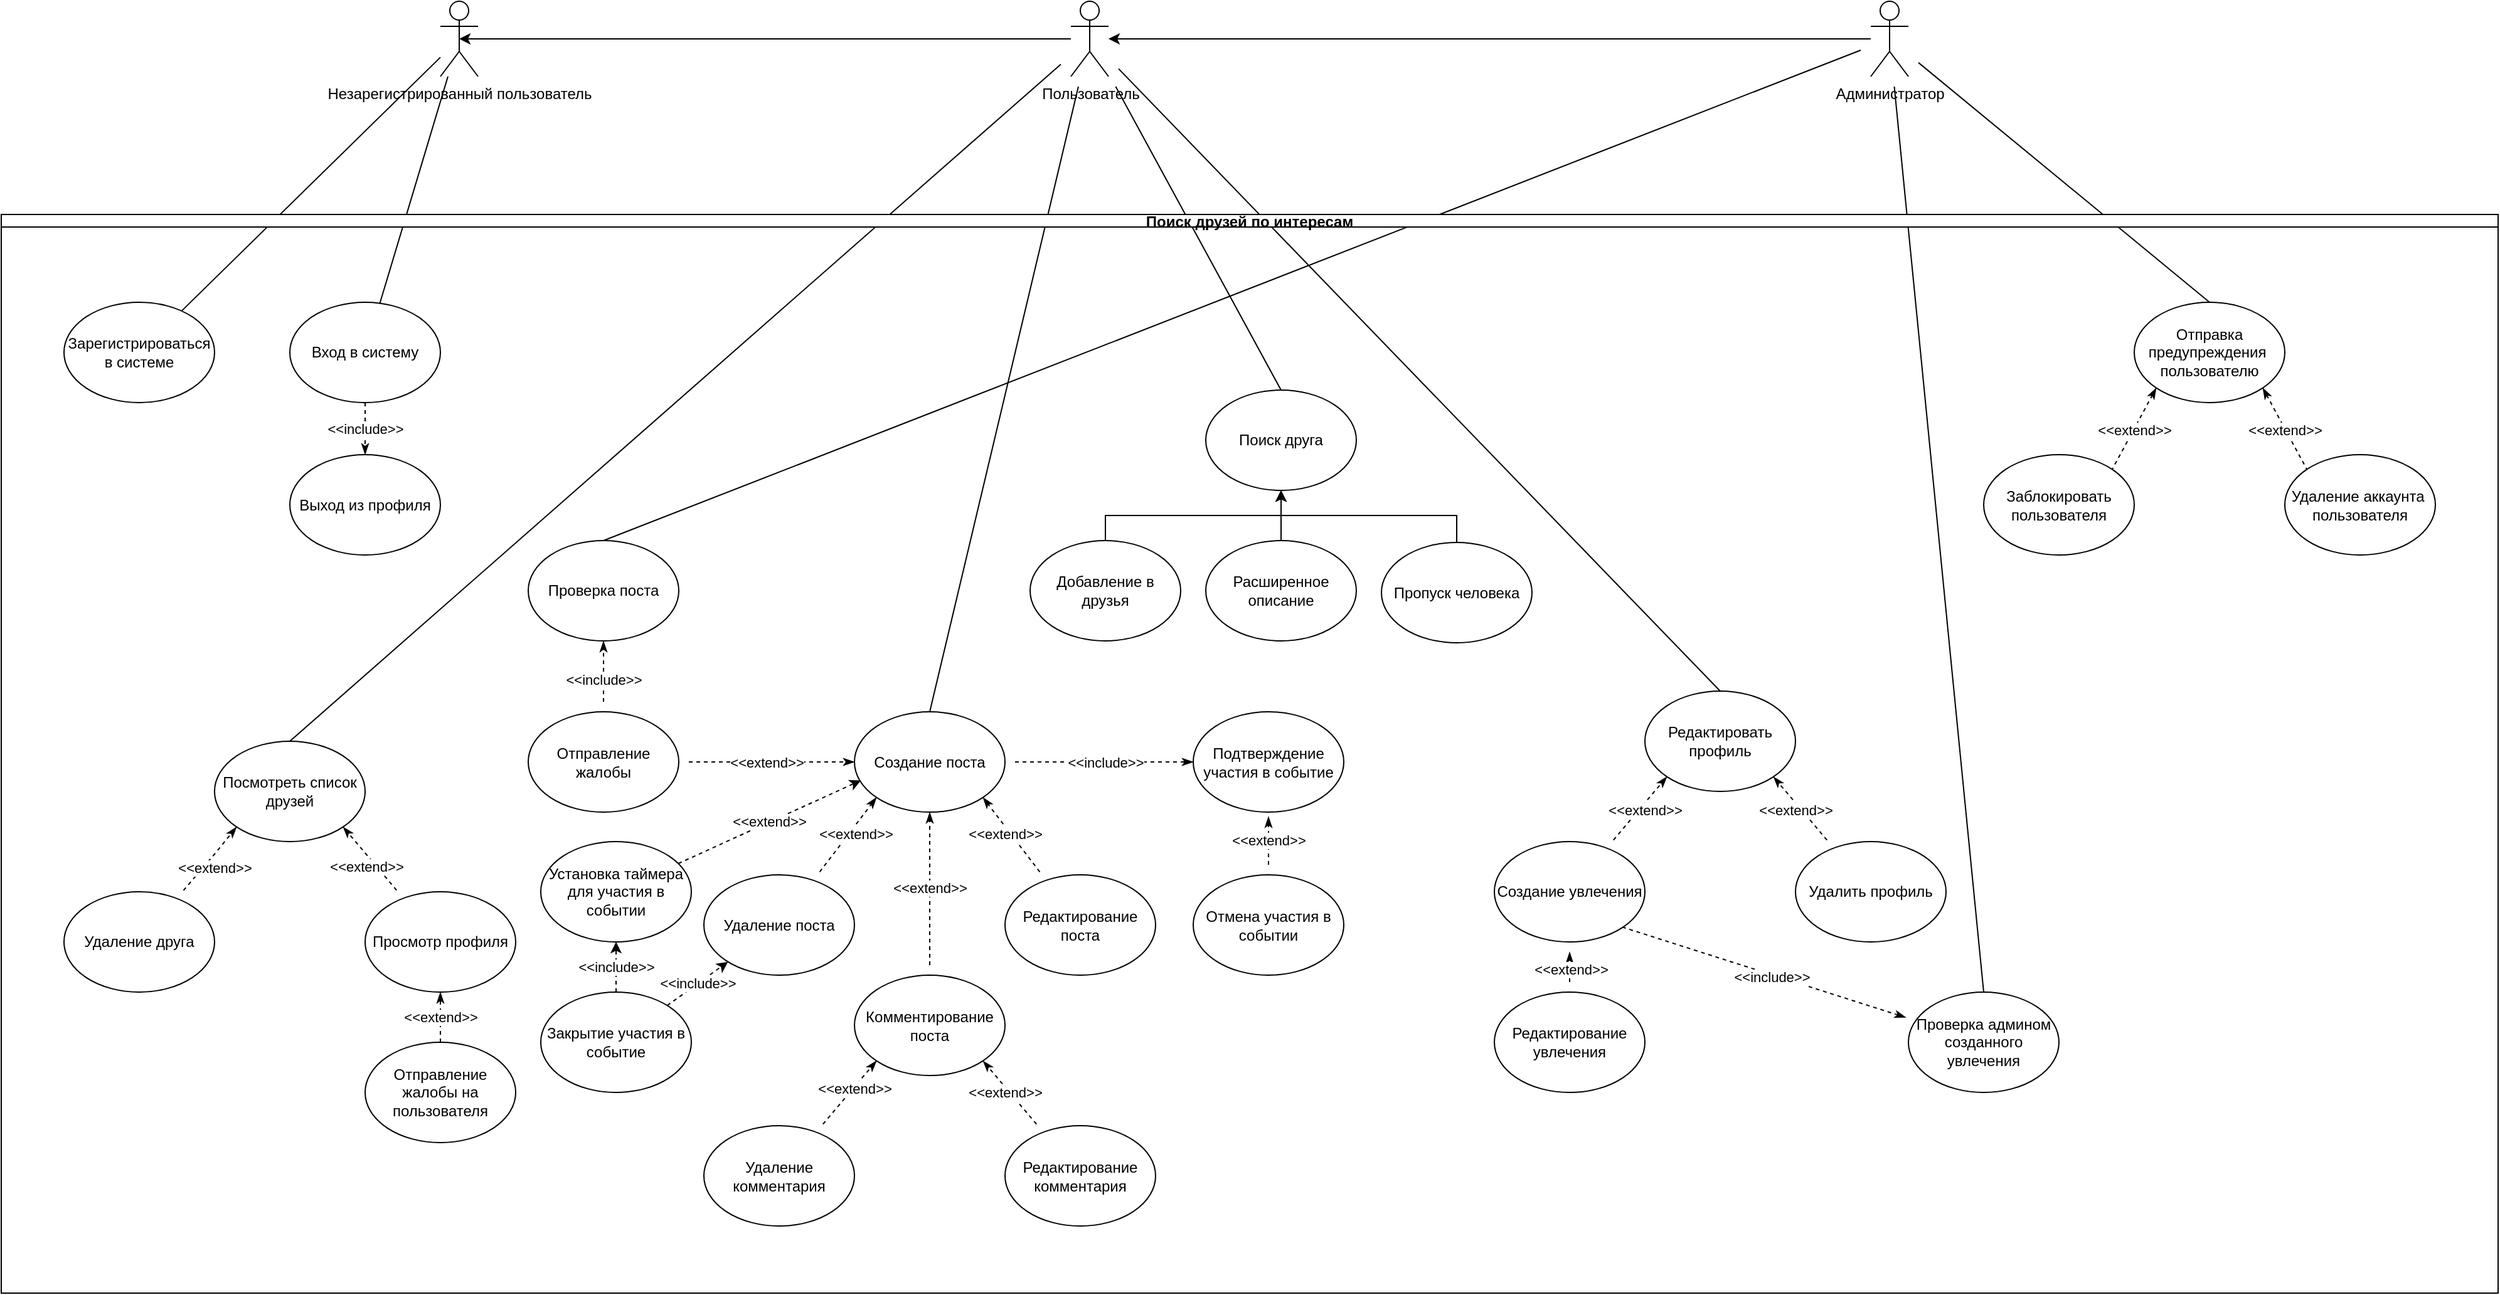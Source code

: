 <mxfile version="20.3.0" type="device" pages="5"><diagram id="5pEaRTTvfiOxp4VLaEWU" name="UseCase"><mxGraphModel dx="502" dy="641" grid="1" gridSize="10" guides="1" tooltips="1" connect="1" arrows="1" fold="1" page="1" pageScale="1" pageWidth="827" pageHeight="1169" math="0" shadow="0"><root><mxCell id="0"/><mxCell id="1" parent="0"/><mxCell id="tgeUSr7_tMl10hr3UlNw-1" style="rounded=0;orthogonalLoop=1;jettySize=auto;html=1;entryX=0.5;entryY=0.5;entryDx=0;entryDy=0;entryPerimeter=0;" parent="1" source="tgeUSr7_tMl10hr3UlNw-6" target="tgeUSr7_tMl10hr3UlNw-14" edge="1"><mxGeometry relative="1" as="geometry"/></mxCell><mxCell id="tgeUSr7_tMl10hr3UlNw-2" style="edgeStyle=none;rounded=0;orthogonalLoop=1;jettySize=auto;html=1;entryX=0.5;entryY=0;entryDx=0;entryDy=0;strokeColor=default;endArrow=none;endFill=0;startSize=6;endSize=6;sourcePerimeterSpacing=8;targetPerimeterSpacing=8;" parent="1" source="tgeUSr7_tMl10hr3UlNw-6" target="tgeUSr7_tMl10hr3UlNw-81" edge="1"><mxGeometry relative="1" as="geometry"/></mxCell><mxCell id="tgeUSr7_tMl10hr3UlNw-3" style="edgeStyle=none;rounded=0;orthogonalLoop=1;jettySize=auto;html=1;entryX=0.5;entryY=0;entryDx=0;entryDy=0;strokeColor=default;endArrow=none;endFill=0;startSize=6;endSize=6;sourcePerimeterSpacing=8;targetPerimeterSpacing=8;" parent="1" source="tgeUSr7_tMl10hr3UlNw-6" target="tgeUSr7_tMl10hr3UlNw-44" edge="1"><mxGeometry relative="1" as="geometry"/></mxCell><mxCell id="tgeUSr7_tMl10hr3UlNw-4" style="edgeStyle=none;rounded=0;orthogonalLoop=1;jettySize=auto;html=1;entryX=0.5;entryY=0;entryDx=0;entryDy=0;strokeColor=default;endArrow=none;endFill=0;startSize=6;endSize=6;sourcePerimeterSpacing=8;targetPerimeterSpacing=8;" parent="1" source="tgeUSr7_tMl10hr3UlNw-6" target="tgeUSr7_tMl10hr3UlNw-24" edge="1"><mxGeometry relative="1" as="geometry"/></mxCell><mxCell id="tgeUSr7_tMl10hr3UlNw-5" style="edgeStyle=none;rounded=0;orthogonalLoop=1;jettySize=auto;html=1;entryX=0.5;entryY=0;entryDx=0;entryDy=0;strokeColor=default;endArrow=none;endFill=0;startSize=6;endSize=6;sourcePerimeterSpacing=8;targetPerimeterSpacing=8;" parent="1" source="tgeUSr7_tMl10hr3UlNw-6" target="tgeUSr7_tMl10hr3UlNw-37" edge="1"><mxGeometry relative="1" as="geometry"/></mxCell><mxCell id="tgeUSr7_tMl10hr3UlNw-6" value="Пользователь" style="shape=umlActor;verticalLabelPosition=bottom;verticalAlign=top;html=1;outlineConnect=0;" parent="1" vertex="1"><mxGeometry x="852.5" y="10" width="30" height="60" as="geometry"/></mxCell><mxCell id="tgeUSr7_tMl10hr3UlNw-7" style="rounded=0;orthogonalLoop=1;jettySize=auto;html=1;" parent="1" source="tgeUSr7_tMl10hr3UlNw-11" target="tgeUSr7_tMl10hr3UlNw-6" edge="1"><mxGeometry relative="1" as="geometry"/></mxCell><mxCell id="tgeUSr7_tMl10hr3UlNw-8" style="edgeStyle=none;rounded=0;orthogonalLoop=1;jettySize=auto;html=1;entryX=0.5;entryY=0;entryDx=0;entryDy=0;strokeColor=default;endArrow=none;endFill=0;startSize=6;endSize=6;sourcePerimeterSpacing=8;targetPerimeterSpacing=8;" parent="1" source="tgeUSr7_tMl10hr3UlNw-11" target="tgeUSr7_tMl10hr3UlNw-76" edge="1"><mxGeometry relative="1" as="geometry"/></mxCell><mxCell id="tgeUSr7_tMl10hr3UlNw-9" style="edgeStyle=none;rounded=0;orthogonalLoop=1;jettySize=auto;html=1;entryX=0.5;entryY=0;entryDx=0;entryDy=0;strokeColor=default;endArrow=none;endFill=0;startSize=6;endSize=6;sourcePerimeterSpacing=8;targetPerimeterSpacing=8;" parent="1" source="tgeUSr7_tMl10hr3UlNw-11" target="tgeUSr7_tMl10hr3UlNw-33" edge="1"><mxGeometry relative="1" as="geometry"/></mxCell><mxCell id="tgeUSr7_tMl10hr3UlNw-10" style="edgeStyle=none;rounded=0;orthogonalLoop=1;jettySize=auto;html=1;entryX=0.5;entryY=0;entryDx=0;entryDy=0;strokeColor=default;startArrow=none;startFill=0;endArrow=none;endFill=0;startSize=6;endSize=6;sourcePerimeterSpacing=8;targetPerimeterSpacing=8;" parent="1" source="tgeUSr7_tMl10hr3UlNw-11" target="tgeUSr7_tMl10hr3UlNw-41" edge="1"><mxGeometry relative="1" as="geometry"/></mxCell><mxCell id="tgeUSr7_tMl10hr3UlNw-11" value="Администратор" style="shape=umlActor;verticalLabelPosition=bottom;verticalAlign=top;html=1;outlineConnect=0;shadow=0;" parent="1" vertex="1"><mxGeometry x="1490" y="10" width="30" height="60" as="geometry"/></mxCell><mxCell id="tgeUSr7_tMl10hr3UlNw-12" style="rounded=0;orthogonalLoop=1;jettySize=auto;html=1;endArrow=none;endFill=0;" parent="1" source="tgeUSr7_tMl10hr3UlNw-14" target="tgeUSr7_tMl10hr3UlNw-16" edge="1"><mxGeometry relative="1" as="geometry"/></mxCell><mxCell id="tgeUSr7_tMl10hr3UlNw-13" style="rounded=0;orthogonalLoop=1;jettySize=auto;html=1;endArrow=none;endFill=0;" parent="1" source="tgeUSr7_tMl10hr3UlNw-14" target="tgeUSr7_tMl10hr3UlNw-17" edge="1"><mxGeometry relative="1" as="geometry"/></mxCell><mxCell id="tgeUSr7_tMl10hr3UlNw-14" value="Незарегистрированный пользователь" style="shape=umlActor;verticalLabelPosition=bottom;verticalAlign=top;html=1;outlineConnect=0;shadow=0;" parent="1" vertex="1"><mxGeometry x="350" y="10" width="30" height="60" as="geometry"/></mxCell><mxCell id="tgeUSr7_tMl10hr3UlNw-15" value="Поиск друзей по интересам" style="swimlane;shadow=0;startSize=10;" parent="1" vertex="1"><mxGeometry y="180" width="1990" height="860" as="geometry"/></mxCell><mxCell id="tgeUSr7_tMl10hr3UlNw-16" value="Зарегистрироваться в системе" style="ellipse;whiteSpace=wrap;html=1;shadow=0;" parent="tgeUSr7_tMl10hr3UlNw-15" vertex="1"><mxGeometry x="50" y="70" width="120" height="80" as="geometry"/></mxCell><mxCell id="tgeUSr7_tMl10hr3UlNw-17" value="Вход в систему" style="ellipse;whiteSpace=wrap;html=1;" parent="tgeUSr7_tMl10hr3UlNw-15" vertex="1"><mxGeometry x="230" y="70" width="120" height="80" as="geometry"/></mxCell><mxCell id="tgeUSr7_tMl10hr3UlNw-18" style="edgeStyle=orthogonalEdgeStyle;rounded=0;orthogonalLoop=1;jettySize=auto;html=1;dashed=1;endArrow=classicThin;endFill=1;" parent="tgeUSr7_tMl10hr3UlNw-15" source="tgeUSr7_tMl10hr3UlNw-17" target="tgeUSr7_tMl10hr3UlNw-20" edge="1"><mxGeometry relative="1" as="geometry"><Array as="points"/><mxPoint x="480" y="190" as="targetPoint"/></mxGeometry></mxCell><mxCell id="tgeUSr7_tMl10hr3UlNw-19" value="&amp;lt;&amp;lt;include&amp;gt;&amp;gt;" style="edgeLabel;html=1;align=center;verticalAlign=middle;resizable=0;points=[];" parent="tgeUSr7_tMl10hr3UlNw-18" vertex="1" connectable="0"><mxGeometry x="-0.567" y="-2" relative="1" as="geometry"><mxPoint x="2" y="12" as="offset"/></mxGeometry></mxCell><mxCell id="tgeUSr7_tMl10hr3UlNw-20" value="Выход из профиля" style="ellipse;whiteSpace=wrap;html=1;shadow=0;" parent="tgeUSr7_tMl10hr3UlNw-15" vertex="1"><mxGeometry x="230" y="191.5" width="120" height="80" as="geometry"/></mxCell><mxCell id="tgeUSr7_tMl10hr3UlNw-21" value="" style="group" parent="tgeUSr7_tMl10hr3UlNw-15" vertex="1" connectable="0"><mxGeometry x="50" y="420" width="360" height="200" as="geometry"/></mxCell><mxCell id="tgeUSr7_tMl10hr3UlNw-22" value="Просмотр профиля" style="ellipse;whiteSpace=wrap;html=1;shadow=0;" parent="tgeUSr7_tMl10hr3UlNw-21" vertex="1"><mxGeometry x="240" y="120" width="120" height="80" as="geometry"/></mxCell><mxCell id="tgeUSr7_tMl10hr3UlNw-23" value="Удаление друга" style="ellipse;whiteSpace=wrap;html=1;shadow=0;" parent="tgeUSr7_tMl10hr3UlNw-21" vertex="1"><mxGeometry y="120" width="120" height="80" as="geometry"/></mxCell><mxCell id="tgeUSr7_tMl10hr3UlNw-24" value="Посмотреть список друзей" style="ellipse;whiteSpace=wrap;html=1;hachureGap=4;" parent="tgeUSr7_tMl10hr3UlNw-21" vertex="1"><mxGeometry x="120" width="120" height="80" as="geometry"/></mxCell><mxCell id="tgeUSr7_tMl10hr3UlNw-25" style="edgeStyle=none;rounded=0;orthogonalLoop=1;jettySize=auto;html=1;entryX=1;entryY=1;entryDx=0;entryDy=0;dashed=1;strokeColor=default;endArrow=classicThin;endFill=1;startSize=6;endSize=6;sourcePerimeterSpacing=8;targetPerimeterSpacing=8;" parent="tgeUSr7_tMl10hr3UlNw-21" source="tgeUSr7_tMl10hr3UlNw-22" target="tgeUSr7_tMl10hr3UlNw-24" edge="1"><mxGeometry relative="1" as="geometry"/></mxCell><mxCell id="tgeUSr7_tMl10hr3UlNw-26" value="&amp;lt;&amp;lt;extend&amp;gt;&amp;gt;" style="edgeLabel;html=1;align=center;verticalAlign=middle;resizable=0;points=[];" parent="tgeUSr7_tMl10hr3UlNw-25" vertex="1" connectable="0"><mxGeometry x="-0.103" y="1" relative="1" as="geometry"><mxPoint x="-5" y="3" as="offset"/></mxGeometry></mxCell><mxCell id="tgeUSr7_tMl10hr3UlNw-27" style="edgeStyle=none;rounded=0;orthogonalLoop=1;jettySize=auto;html=1;entryX=0;entryY=1;entryDx=0;entryDy=0;dashed=1;strokeColor=default;endArrow=classicThin;endFill=1;startSize=6;endSize=6;sourcePerimeterSpacing=8;targetPerimeterSpacing=8;" parent="tgeUSr7_tMl10hr3UlNw-21" source="tgeUSr7_tMl10hr3UlNw-23" target="tgeUSr7_tMl10hr3UlNw-24" edge="1"><mxGeometry relative="1" as="geometry"><Array as="points"><mxPoint x="120" y="90"/></Array></mxGeometry></mxCell><mxCell id="tgeUSr7_tMl10hr3UlNw-28" value="&amp;lt;&amp;lt;extend&amp;gt;&amp;gt;" style="edgeLabel;html=1;align=center;verticalAlign=middle;resizable=0;points=[];" parent="tgeUSr7_tMl10hr3UlNw-27" vertex="1" connectable="0"><mxGeometry x="-0.042" y="-1" relative="1" as="geometry"><mxPoint x="3" y="5" as="offset"/></mxGeometry></mxCell><mxCell id="tgeUSr7_tMl10hr3UlNw-29" style="rounded=0;orthogonalLoop=1;jettySize=auto;html=1;exitX=0;exitY=1;exitDx=0;exitDy=0;entryX=1;entryY=0;entryDx=0;entryDy=0;startArrow=classicThin;startFill=1;endArrow=none;endFill=0;dashed=1;" parent="tgeUSr7_tMl10hr3UlNw-15" source="tgeUSr7_tMl10hr3UlNw-33" target="tgeUSr7_tMl10hr3UlNw-35" edge="1"><mxGeometry relative="1" as="geometry"/></mxCell><mxCell id="tgeUSr7_tMl10hr3UlNw-30" value="&amp;lt;&amp;lt;extend&amp;gt;&amp;gt;" style="edgeLabel;html=1;align=center;verticalAlign=middle;resizable=0;points=[];" parent="tgeUSr7_tMl10hr3UlNw-29" vertex="1" connectable="0"><mxGeometry x="-0.327" relative="1" as="geometry"><mxPoint x="-6" y="11" as="offset"/></mxGeometry></mxCell><mxCell id="tgeUSr7_tMl10hr3UlNw-31" style="edgeStyle=none;rounded=0;orthogonalLoop=1;jettySize=auto;html=1;exitX=1;exitY=1;exitDx=0;exitDy=0;entryX=0;entryY=0;entryDx=0;entryDy=0;startArrow=classicThin;startFill=1;endArrow=none;endFill=0;dashed=1;" parent="tgeUSr7_tMl10hr3UlNw-15" source="tgeUSr7_tMl10hr3UlNw-33" target="tgeUSr7_tMl10hr3UlNw-34" edge="1"><mxGeometry relative="1" as="geometry"/></mxCell><mxCell id="tgeUSr7_tMl10hr3UlNw-32" value="&amp;lt;&amp;lt;extend&amp;gt;&amp;gt;" style="edgeLabel;html=1;align=center;verticalAlign=middle;resizable=0;points=[];" parent="tgeUSr7_tMl10hr3UlNw-31" vertex="1" connectable="0"><mxGeometry x="-0.266" y="1" relative="1" as="geometry"><mxPoint x="4" y="10" as="offset"/></mxGeometry></mxCell><mxCell id="tgeUSr7_tMl10hr3UlNw-33" value="Отправка предупреждения&amp;nbsp; пользователю" style="ellipse;whiteSpace=wrap;html=1;shadow=0;" parent="tgeUSr7_tMl10hr3UlNw-15" vertex="1"><mxGeometry x="1700" y="70" width="120" height="80" as="geometry"/></mxCell><mxCell id="tgeUSr7_tMl10hr3UlNw-34" value="Удаление аккаунта&amp;nbsp; пользователя" style="ellipse;whiteSpace=wrap;html=1;shadow=0;" parent="tgeUSr7_tMl10hr3UlNw-15" vertex="1"><mxGeometry x="1820" y="191.5" width="120" height="80" as="geometry"/></mxCell><mxCell id="tgeUSr7_tMl10hr3UlNw-35" value="Заблокировать пользователя" style="ellipse;whiteSpace=wrap;html=1;shadow=0;" parent="tgeUSr7_tMl10hr3UlNw-15" vertex="1"><mxGeometry x="1580" y="191.5" width="120" height="80" as="geometry"/></mxCell><mxCell id="tgeUSr7_tMl10hr3UlNw-36" value="" style="group" parent="tgeUSr7_tMl10hr3UlNw-15" vertex="1" connectable="0"><mxGeometry x="840" y="140" width="360" height="260" as="geometry"/></mxCell><mxCell id="tgeUSr7_tMl10hr3UlNw-37" value="Поиск друга" style="ellipse;whiteSpace=wrap;html=1;shadow=0;" parent="tgeUSr7_tMl10hr3UlNw-36" vertex="1"><mxGeometry x="120" width="120" height="80" as="geometry"/></mxCell><mxCell id="tgeUSr7_tMl10hr3UlNw-38" style="edgeStyle=orthogonalEdgeStyle;rounded=0;orthogonalLoop=1;jettySize=auto;html=1;entryX=0.5;entryY=1;entryDx=0;entryDy=0;" parent="tgeUSr7_tMl10hr3UlNw-36" source="tgeUSr7_tMl10hr3UlNw-39" target="tgeUSr7_tMl10hr3UlNw-37" edge="1"><mxGeometry relative="1" as="geometry"><Array as="points"><mxPoint x="320" y="100"/><mxPoint x="180" y="100"/></Array></mxGeometry></mxCell><mxCell id="tgeUSr7_tMl10hr3UlNw-39" value="Пропуск человека" style="ellipse;whiteSpace=wrap;html=1;shadow=0;" parent="tgeUSr7_tMl10hr3UlNw-36" vertex="1"><mxGeometry x="260" y="121.5" width="120" height="80" as="geometry"/></mxCell><mxCell id="tgeUSr7_tMl10hr3UlNw-40" value="" style="group" parent="tgeUSr7_tMl10hr3UlNw-15" vertex="1" connectable="0"><mxGeometry x="420" y="260" width="660" height="516.5" as="geometry"/></mxCell><mxCell id="tgeUSr7_tMl10hr3UlNw-41" value="Проверка поста" style="ellipse;whiteSpace=wrap;html=1;shadow=0;" parent="tgeUSr7_tMl10hr3UlNw-40" vertex="1"><mxGeometry width="120" height="80" as="geometry"/></mxCell><mxCell id="tgeUSr7_tMl10hr3UlNw-42" value="" style="group" parent="tgeUSr7_tMl10hr3UlNw-40" vertex="1" connectable="0"><mxGeometry x="140" y="136.5" width="510" height="380" as="geometry"/></mxCell><mxCell id="tgeUSr7_tMl10hr3UlNw-43" value="" style="group" parent="tgeUSr7_tMl10hr3UlNw-42" vertex="1" connectable="0"><mxGeometry width="360" height="380" as="geometry"/></mxCell><mxCell id="tgeUSr7_tMl10hr3UlNw-44" value="Создание поста" style="ellipse;whiteSpace=wrap;html=1;" parent="tgeUSr7_tMl10hr3UlNw-43" vertex="1"><mxGeometry x="120" width="120" height="80" as="geometry"/></mxCell><mxCell id="tgeUSr7_tMl10hr3UlNw-45" value="Удаление поста" style="ellipse;whiteSpace=wrap;html=1;shadow=0;" parent="tgeUSr7_tMl10hr3UlNw-43" vertex="1"><mxGeometry y="130" width="120" height="80" as="geometry"/></mxCell><mxCell id="tgeUSr7_tMl10hr3UlNw-46" value="Редактирование поста" style="ellipse;whiteSpace=wrap;html=1;shadow=0;" parent="tgeUSr7_tMl10hr3UlNw-43" vertex="1"><mxGeometry x="240" y="130" width="120" height="80" as="geometry"/></mxCell><mxCell id="tgeUSr7_tMl10hr3UlNw-47" value="Удаление комментария" style="ellipse;whiteSpace=wrap;html=1;shadow=0;" parent="tgeUSr7_tMl10hr3UlNw-43" vertex="1"><mxGeometry y="330" width="120" height="80" as="geometry"/></mxCell><mxCell id="tgeUSr7_tMl10hr3UlNw-48" value="Редактирование комментария" style="ellipse;whiteSpace=wrap;html=1;shadow=0;" parent="tgeUSr7_tMl10hr3UlNw-43" vertex="1"><mxGeometry x="240" y="330" width="120" height="80" as="geometry"/></mxCell><mxCell id="tgeUSr7_tMl10hr3UlNw-49" value="Комментирование поста" style="ellipse;whiteSpace=wrap;html=1;shadow=0;" parent="tgeUSr7_tMl10hr3UlNw-43" vertex="1"><mxGeometry x="120" y="210" width="120" height="80" as="geometry"/></mxCell><mxCell id="tgeUSr7_tMl10hr3UlNw-50" style="edgeStyle=none;rounded=0;orthogonalLoop=1;jettySize=auto;html=1;entryX=0;entryY=1;entryDx=0;entryDy=0;dashed=1;strokeColor=default;endArrow=classicThin;endFill=1;startSize=6;endSize=6;sourcePerimeterSpacing=8;targetPerimeterSpacing=8;" parent="tgeUSr7_tMl10hr3UlNw-43" source="tgeUSr7_tMl10hr3UlNw-45" target="tgeUSr7_tMl10hr3UlNw-44" edge="1"><mxGeometry relative="1" as="geometry"/></mxCell><mxCell id="tgeUSr7_tMl10hr3UlNw-51" value="&amp;lt;&amp;lt;extend&amp;gt;&amp;gt;" style="edgeLabel;html=1;align=center;verticalAlign=middle;resizable=0;points=[];" parent="tgeUSr7_tMl10hr3UlNw-50" vertex="1" connectable="0"><mxGeometry x="0.248" relative="1" as="geometry"><mxPoint y="6" as="offset"/></mxGeometry></mxCell><mxCell id="tgeUSr7_tMl10hr3UlNw-52" style="edgeStyle=none;rounded=0;orthogonalLoop=1;jettySize=auto;html=1;entryX=1;entryY=1;entryDx=0;entryDy=0;dashed=1;strokeColor=default;endArrow=classicThin;endFill=1;startSize=6;endSize=6;sourcePerimeterSpacing=8;targetPerimeterSpacing=8;" parent="tgeUSr7_tMl10hr3UlNw-43" source="tgeUSr7_tMl10hr3UlNw-46" target="tgeUSr7_tMl10hr3UlNw-44" edge="1"><mxGeometry relative="1" as="geometry"/></mxCell><mxCell id="tgeUSr7_tMl10hr3UlNw-53" value="&amp;lt;&amp;lt;extend&amp;gt;&amp;gt;" style="edgeLabel;html=1;align=center;verticalAlign=middle;resizable=0;points=[];" parent="tgeUSr7_tMl10hr3UlNw-52" vertex="1" connectable="0"><mxGeometry x="0.269" y="2" relative="1" as="geometry"><mxPoint x="2" y="6" as="offset"/></mxGeometry></mxCell><mxCell id="tgeUSr7_tMl10hr3UlNw-54" style="edgeStyle=none;rounded=0;orthogonalLoop=1;jettySize=auto;html=1;entryX=0;entryY=1;entryDx=0;entryDy=0;dashed=1;strokeColor=default;endArrow=classicThin;endFill=1;startSize=6;endSize=6;sourcePerimeterSpacing=8;targetPerimeterSpacing=8;" parent="tgeUSr7_tMl10hr3UlNw-43" source="tgeUSr7_tMl10hr3UlNw-47" target="tgeUSr7_tMl10hr3UlNw-49" edge="1"><mxGeometry relative="1" as="geometry"/></mxCell><mxCell id="tgeUSr7_tMl10hr3UlNw-55" value="&amp;lt;&amp;lt;extend&amp;gt;&amp;gt;" style="edgeLabel;html=1;align=center;verticalAlign=middle;resizable=0;points=[];" parent="tgeUSr7_tMl10hr3UlNw-54" vertex="1" connectable="0"><mxGeometry x="0.319" y="-1" relative="1" as="geometry"><mxPoint x="-4" y="4" as="offset"/></mxGeometry></mxCell><mxCell id="tgeUSr7_tMl10hr3UlNw-56" style="edgeStyle=none;rounded=0;orthogonalLoop=1;jettySize=auto;html=1;entryX=1;entryY=1;entryDx=0;entryDy=0;dashed=1;strokeColor=default;endArrow=classicThin;endFill=1;startSize=6;endSize=6;sourcePerimeterSpacing=8;targetPerimeterSpacing=8;" parent="tgeUSr7_tMl10hr3UlNw-43" source="tgeUSr7_tMl10hr3UlNw-48" target="tgeUSr7_tMl10hr3UlNw-49" edge="1"><mxGeometry relative="1" as="geometry"/></mxCell><mxCell id="tgeUSr7_tMl10hr3UlNw-57" value="&amp;lt;&amp;lt;extend&amp;gt;&amp;gt;" style="edgeLabel;html=1;align=center;verticalAlign=middle;resizable=0;points=[];" parent="tgeUSr7_tMl10hr3UlNw-56" vertex="1" connectable="0"><mxGeometry x="0.338" relative="1" as="geometry"><mxPoint x="3" y="8" as="offset"/></mxGeometry></mxCell><mxCell id="tgeUSr7_tMl10hr3UlNw-58" style="edgeStyle=none;rounded=0;orthogonalLoop=1;jettySize=auto;html=1;entryX=0.5;entryY=1;entryDx=0;entryDy=0;dashed=1;strokeColor=default;endArrow=classicThin;endFill=1;startSize=6;endSize=6;sourcePerimeterSpacing=8;targetPerimeterSpacing=8;" parent="tgeUSr7_tMl10hr3UlNw-43" source="tgeUSr7_tMl10hr3UlNw-49" target="tgeUSr7_tMl10hr3UlNw-44" edge="1"><mxGeometry relative="1" as="geometry"/></mxCell><mxCell id="tgeUSr7_tMl10hr3UlNw-59" value="&lt;span style=&quot;color: rgba(0, 0, 0, 0); font-family: monospace; font-size: 0px; text-align: start; background-color: rgb(248, 249, 250);&quot;&gt;%3CmxGraphModel%3E%3Croot%3E%3CmxCell%20id%3D%220%22%2F%3E%3CmxCell%20id%3D%221%22%20parent%3D%220%22%2F%3E%3CmxCell%20id%3D%222%22%20value%3D%22%22%20style%3D%22ellipse%3BwhiteSpace%3Dwrap%3Bhtml%3D1%3BhachureGap%3D4%3B%22%20vertex%3D%221%22%20parent%3D%221%22%3E%3CmxGeometry%20x%3D%22390%22%20y%3D%22239%22%20width%3D%22120%22%20height%3D%2280%22%20as%3D%22geometry%22%2F%3E%3C%2FmxCell%3E%3C%2Froot%3E%3C%2FmxGraphModel%3Б&amp;lt;&amp;lt;,ghf&lt;/span&gt;" style="edgeLabel;html=1;align=center;verticalAlign=middle;resizable=0;points=[];" parent="tgeUSr7_tMl10hr3UlNw-58" vertex="1" connectable="0"><mxGeometry x="0.48" relative="1" as="geometry"><mxPoint as="offset"/></mxGeometry></mxCell><mxCell id="tgeUSr7_tMl10hr3UlNw-60" value="&lt;span style=&quot;color: rgba(0, 0, 0, 0); font-family: monospace; font-size: 0px; text-align: start; background-color: rgb(248, 249, 250);&quot;&gt;%3CmxGraphModel%3E%3Croot%3E%3CmxCell%20id%3D%220%22%2F%3E%3CmxCell%20id%3D%221%22%20parent%3D%220%22%2F%3E%3CmxCell%20id%3D%222%22%20value%3D%22%22%20style%3D%22ellipse%3BwhiteSpace%3Dwrap%3Bhtml%3D1%3BhachureGap%3D4%3B%22%20vertex%3D%221%22%20parent%3D%221%22%3E%3CmxGeometry%20x%3D%22390%22%20y%3D%22239%22%20width%3D%22120%22%20height%3D%2280%22%20as%3D%22geometry%22%2F%3E%3C%2FmxCell%3E%3C%2Froot%3E%3C%2FmxGraphModel%3Efghfghshg&lt;/span&gt;" style="edgeLabel;html=1;align=center;verticalAlign=middle;resizable=0;points=[];" parent="tgeUSr7_tMl10hr3UlNw-58" vertex="1" connectable="0"><mxGeometry x="0.348" relative="1" as="geometry"><mxPoint as="offset"/></mxGeometry></mxCell><mxCell id="tgeUSr7_tMl10hr3UlNw-61" value="&amp;lt;&amp;lt;extend&amp;gt;&amp;gt;" style="edgeLabel;html=1;align=center;verticalAlign=middle;resizable=0;points=[];" parent="tgeUSr7_tMl10hr3UlNw-58" vertex="1" connectable="0"><mxGeometry x="0.329" relative="1" as="geometry"><mxPoint y="19" as="offset"/></mxGeometry></mxCell><mxCell id="tgeUSr7_tMl10hr3UlNw-62" value="Подтверждение участия в событие" style="ellipse;whiteSpace=wrap;html=1;shadow=0;" parent="tgeUSr7_tMl10hr3UlNw-42" vertex="1"><mxGeometry x="390" width="120" height="80" as="geometry"/></mxCell><mxCell id="tgeUSr7_tMl10hr3UlNw-63" value="Отмена участия в событии" style="ellipse;whiteSpace=wrap;html=1;shadow=0;" parent="tgeUSr7_tMl10hr3UlNw-42" vertex="1"><mxGeometry x="390" y="130" width="120" height="80" as="geometry"/></mxCell><mxCell id="tgeUSr7_tMl10hr3UlNw-64" style="edgeStyle=none;rounded=0;orthogonalLoop=1;jettySize=auto;html=1;entryX=0;entryY=0.5;entryDx=0;entryDy=0;dashed=1;strokeColor=default;endArrow=classicThin;endFill=1;startSize=6;endSize=6;sourcePerimeterSpacing=8;targetPerimeterSpacing=8;" parent="tgeUSr7_tMl10hr3UlNw-42" source="tgeUSr7_tMl10hr3UlNw-44" target="tgeUSr7_tMl10hr3UlNw-62" edge="1"><mxGeometry relative="1" as="geometry"/></mxCell><mxCell id="tgeUSr7_tMl10hr3UlNw-65" value="&amp;lt;&amp;lt;include&amp;gt;&amp;gt;" style="edgeLabel;html=1;align=center;verticalAlign=middle;resizable=0;points=[];" parent="tgeUSr7_tMl10hr3UlNw-64" vertex="1" connectable="0"><mxGeometry x="0.262" y="1" relative="1" as="geometry"><mxPoint x="-18" y="1" as="offset"/></mxGeometry></mxCell><mxCell id="tgeUSr7_tMl10hr3UlNw-66" style="edgeStyle=none;rounded=0;orthogonalLoop=1;jettySize=auto;html=1;dashed=1;strokeColor=default;endArrow=classicThin;endFill=1;startSize=6;endSize=6;sourcePerimeterSpacing=8;targetPerimeterSpacing=8;" parent="tgeUSr7_tMl10hr3UlNw-42" source="tgeUSr7_tMl10hr3UlNw-63" edge="1"><mxGeometry relative="1" as="geometry"><mxPoint x="450" y="83.5" as="targetPoint"/></mxGeometry></mxCell><mxCell id="tgeUSr7_tMl10hr3UlNw-67" value="&amp;lt;&amp;lt;extend&amp;gt;&amp;gt;" style="edgeLabel;html=1;align=center;verticalAlign=middle;resizable=0;points=[];" parent="tgeUSr7_tMl10hr3UlNw-66" vertex="1" connectable="0"><mxGeometry x="0.462" relative="1" as="geometry"><mxPoint y="8" as="offset"/></mxGeometry></mxCell><mxCell id="tgeUSr7_tMl10hr3UlNw-68" value="Отправление жалобы" style="ellipse;whiteSpace=wrap;html=1;hachureGap=4;" parent="tgeUSr7_tMl10hr3UlNw-40" vertex="1"><mxGeometry y="136.5" width="120" height="80" as="geometry"/></mxCell><mxCell id="tgeUSr7_tMl10hr3UlNw-69" style="edgeStyle=none;rounded=0;orthogonalLoop=1;jettySize=auto;html=1;entryX=0;entryY=0.5;entryDx=0;entryDy=0;strokeColor=default;startArrow=none;startFill=0;endArrow=classicThin;endFill=1;startSize=6;endSize=6;sourcePerimeterSpacing=8;targetPerimeterSpacing=8;dashed=1;" parent="tgeUSr7_tMl10hr3UlNw-40" source="tgeUSr7_tMl10hr3UlNw-68" target="tgeUSr7_tMl10hr3UlNw-44" edge="1"><mxGeometry relative="1" as="geometry"/></mxCell><mxCell id="tgeUSr7_tMl10hr3UlNw-70" value="&amp;lt;&amp;lt;extend&amp;gt;&amp;gt;" style="edgeLabel;html=1;align=center;verticalAlign=middle;resizable=0;points=[];" parent="tgeUSr7_tMl10hr3UlNw-69" vertex="1" connectable="0"><mxGeometry x="0.316" relative="1" as="geometry"><mxPoint x="-25" as="offset"/></mxGeometry></mxCell><mxCell id="tgeUSr7_tMl10hr3UlNw-71" style="edgeStyle=none;rounded=0;orthogonalLoop=1;jettySize=auto;html=1;entryX=0.5;entryY=1;entryDx=0;entryDy=0;strokeColor=default;startArrow=none;startFill=0;endArrow=classicThin;endFill=1;startSize=6;endSize=6;sourcePerimeterSpacing=8;targetPerimeterSpacing=8;dashed=1;" parent="tgeUSr7_tMl10hr3UlNw-40" source="tgeUSr7_tMl10hr3UlNw-68" target="tgeUSr7_tMl10hr3UlNw-41" edge="1"><mxGeometry relative="1" as="geometry"><Array as="points"/></mxGeometry></mxCell><mxCell id="tgeUSr7_tMl10hr3UlNw-72" value="&amp;lt;&amp;lt;include&amp;gt;&amp;gt;" style="edgeLabel;html=1;align=center;verticalAlign=middle;resizable=0;points=[];" parent="tgeUSr7_tMl10hr3UlNw-71" vertex="1" connectable="0"><mxGeometry x="-0.285" relative="1" as="geometry"><mxPoint as="offset"/></mxGeometry></mxCell><mxCell id="tgeUSr7_tMl10hr3UlNw-73" value="Расширенное описание" style="ellipse;whiteSpace=wrap;html=1;" parent="tgeUSr7_tMl10hr3UlNw-40" vertex="1"><mxGeometry x="540" width="120" height="80" as="geometry"/></mxCell><mxCell id="tgeUSr7_tMl10hr3UlNw-74" value="Добавление в друзья" style="ellipse;whiteSpace=wrap;html=1;shadow=0;" parent="tgeUSr7_tMl10hr3UlNw-40" vertex="1"><mxGeometry x="400" width="120" height="80" as="geometry"/></mxCell><mxCell id="L5liL9Z9Um4Z0XXcLHeq-2" value="&amp;lt;&amp;lt;extend&amp;gt;&amp;gt;" style="rounded=0;orthogonalLoop=1;jettySize=auto;html=1;entryX=0.043;entryY=0.684;entryDx=0;entryDy=0;entryPerimeter=0;dashed=1;" parent="tgeUSr7_tMl10hr3UlNw-40" source="L5liL9Z9Um4Z0XXcLHeq-1" target="tgeUSr7_tMl10hr3UlNw-44" edge="1"><mxGeometry relative="1" as="geometry"/></mxCell><mxCell id="L5liL9Z9Um4Z0XXcLHeq-1" value="Установка таймера для участия в событии" style="ellipse;whiteSpace=wrap;html=1;" parent="tgeUSr7_tMl10hr3UlNw-40" vertex="1"><mxGeometry x="10" y="240" width="120" height="80" as="geometry"/></mxCell><mxCell id="L5liL9Z9Um4Z0XXcLHeq-4" value="&amp;lt;&amp;lt;include&amp;gt;&amp;gt;" style="edgeStyle=none;rounded=0;orthogonalLoop=1;jettySize=auto;html=1;dashed=1;" parent="tgeUSr7_tMl10hr3UlNw-40" source="L5liL9Z9Um4Z0XXcLHeq-3" target="L5liL9Z9Um4Z0XXcLHeq-1" edge="1"><mxGeometry relative="1" as="geometry"/></mxCell><mxCell id="L5liL9Z9Um4Z0XXcLHeq-5" value="&amp;lt;&amp;lt;include&amp;gt;&amp;gt;" style="edgeStyle=none;rounded=0;orthogonalLoop=1;jettySize=auto;html=1;dashed=1;" parent="tgeUSr7_tMl10hr3UlNw-40" source="L5liL9Z9Um4Z0XXcLHeq-3" target="tgeUSr7_tMl10hr3UlNw-45" edge="1"><mxGeometry relative="1" as="geometry"/></mxCell><mxCell id="L5liL9Z9Um4Z0XXcLHeq-3" value="Закрытие участия в событие" style="ellipse;whiteSpace=wrap;html=1;" parent="tgeUSr7_tMl10hr3UlNw-40" vertex="1"><mxGeometry x="10" y="360" width="120" height="80" as="geometry"/></mxCell><mxCell id="tgeUSr7_tMl10hr3UlNw-75" value="" style="group" parent="tgeUSr7_tMl10hr3UlNw-15" vertex="1" connectable="0"><mxGeometry x="1190" y="380" width="450" height="320" as="geometry"/></mxCell><mxCell id="tgeUSr7_tMl10hr3UlNw-76" value="Проверка админом созданного увлечения" style="ellipse;whiteSpace=wrap;html=1;shadow=0;" parent="tgeUSr7_tMl10hr3UlNw-75" vertex="1"><mxGeometry x="330" y="240" width="120" height="80" as="geometry"/></mxCell><mxCell id="tgeUSr7_tMl10hr3UlNw-77" value="" style="group" parent="tgeUSr7_tMl10hr3UlNw-75" vertex="1" connectable="0"><mxGeometry width="360" height="320" as="geometry"/></mxCell><mxCell id="tgeUSr7_tMl10hr3UlNw-78" value="Создание увлечения" style="ellipse;whiteSpace=wrap;html=1;shadow=0;" parent="tgeUSr7_tMl10hr3UlNw-77" vertex="1"><mxGeometry y="120" width="120" height="80" as="geometry"/></mxCell><mxCell id="tgeUSr7_tMl10hr3UlNw-79" value="Редактирование увлечения" style="ellipse;whiteSpace=wrap;html=1;shadow=0;" parent="tgeUSr7_tMl10hr3UlNw-77" vertex="1"><mxGeometry y="240" width="120" height="80" as="geometry"/></mxCell><mxCell id="tgeUSr7_tMl10hr3UlNw-80" value="Удалить профиль" style="ellipse;whiteSpace=wrap;html=1;shadow=0;" parent="tgeUSr7_tMl10hr3UlNw-77" vertex="1"><mxGeometry x="240" y="120" width="120" height="80" as="geometry"/></mxCell><mxCell id="tgeUSr7_tMl10hr3UlNw-81" value="Редактировать профиль" style="ellipse;whiteSpace=wrap;html=1;shadow=0;" parent="tgeUSr7_tMl10hr3UlNw-77" vertex="1"><mxGeometry x="120" width="120" height="80" as="geometry"/></mxCell><mxCell id="tgeUSr7_tMl10hr3UlNw-82" style="edgeStyle=none;rounded=0;orthogonalLoop=1;jettySize=auto;html=1;dashed=1;strokeColor=default;endArrow=classicThin;endFill=1;startSize=6;endSize=6;sourcePerimeterSpacing=8;targetPerimeterSpacing=8;" parent="tgeUSr7_tMl10hr3UlNw-77" source="tgeUSr7_tMl10hr3UlNw-79" target="tgeUSr7_tMl10hr3UlNw-78" edge="1"><mxGeometry relative="1" as="geometry"/></mxCell><mxCell id="tgeUSr7_tMl10hr3UlNw-83" value="&amp;lt;&amp;lt;extend&amp;gt;&amp;gt;" style="edgeLabel;html=1;align=center;verticalAlign=middle;resizable=0;points=[];" parent="tgeUSr7_tMl10hr3UlNw-82" vertex="1" connectable="0"><mxGeometry x="-0.145" y="-1" relative="1" as="geometry"><mxPoint as="offset"/></mxGeometry></mxCell><mxCell id="tgeUSr7_tMl10hr3UlNw-84" style="edgeStyle=none;rounded=0;orthogonalLoop=1;jettySize=auto;html=1;entryX=0;entryY=1;entryDx=0;entryDy=0;strokeColor=default;endArrow=classicThin;endFill=1;startSize=6;endSize=6;sourcePerimeterSpacing=8;targetPerimeterSpacing=8;dashed=1;" parent="tgeUSr7_tMl10hr3UlNw-77" source="tgeUSr7_tMl10hr3UlNw-78" target="tgeUSr7_tMl10hr3UlNw-81" edge="1"><mxGeometry relative="1" as="geometry"/></mxCell><mxCell id="tgeUSr7_tMl10hr3UlNw-85" value="&amp;lt;&amp;lt;extend&amp;gt;&amp;gt;" style="edgeLabel;html=1;align=center;verticalAlign=middle;resizable=0;points=[];" parent="tgeUSr7_tMl10hr3UlNw-84" vertex="1" connectable="0"><mxGeometry x="-0.13" relative="1" as="geometry"><mxPoint x="6" y="-2" as="offset"/></mxGeometry></mxCell><mxCell id="tgeUSr7_tMl10hr3UlNw-86" style="edgeStyle=none;rounded=0;orthogonalLoop=1;jettySize=auto;html=1;entryX=1;entryY=1;entryDx=0;entryDy=0;dashed=1;strokeColor=default;endArrow=classicThin;endFill=1;startSize=6;endSize=6;sourcePerimeterSpacing=8;targetPerimeterSpacing=8;" parent="tgeUSr7_tMl10hr3UlNw-77" source="tgeUSr7_tMl10hr3UlNw-80" target="tgeUSr7_tMl10hr3UlNw-81" edge="1"><mxGeometry relative="1" as="geometry"/></mxCell><mxCell id="tgeUSr7_tMl10hr3UlNw-87" value="&amp;lt;&amp;lt;extend&amp;gt;&amp;gt;" style="edgeLabel;html=1;align=center;verticalAlign=middle;resizable=0;points=[];" parent="tgeUSr7_tMl10hr3UlNw-86" vertex="1" connectable="0"><mxGeometry x="-0.239" y="5" relative="1" as="geometry"><mxPoint x="-5" y="-8" as="offset"/></mxGeometry></mxCell><mxCell id="tgeUSr7_tMl10hr3UlNw-88" style="edgeStyle=none;rounded=0;orthogonalLoop=1;jettySize=auto;html=1;entryX=1;entryY=1;entryDx=0;entryDy=0;dashed=1;strokeColor=default;endArrow=none;endFill=0;startSize=6;endSize=6;sourcePerimeterSpacing=8;targetPerimeterSpacing=8;startArrow=classicThin;startFill=1;" parent="tgeUSr7_tMl10hr3UlNw-75" source="tgeUSr7_tMl10hr3UlNw-76" target="tgeUSr7_tMl10hr3UlNw-78" edge="1"><mxGeometry relative="1" as="geometry"/></mxCell><mxCell id="tgeUSr7_tMl10hr3UlNw-89" value="&amp;lt;&amp;lt;include&amp;gt;&amp;gt;" style="edgeLabel;html=1;align=center;verticalAlign=middle;resizable=0;points=[];" parent="tgeUSr7_tMl10hr3UlNw-88" vertex="1" connectable="0"><mxGeometry x="-0.386" y="2" relative="1" as="geometry"><mxPoint x="-38" y="-12" as="offset"/></mxGeometry></mxCell><mxCell id="tgeUSr7_tMl10hr3UlNw-90" style="edgeStyle=orthogonalEdgeStyle;rounded=0;orthogonalLoop=1;jettySize=auto;html=1;entryX=0.5;entryY=1;entryDx=0;entryDy=0;" parent="tgeUSr7_tMl10hr3UlNw-15" source="tgeUSr7_tMl10hr3UlNw-74" target="tgeUSr7_tMl10hr3UlNw-37" edge="1"><mxGeometry relative="1" as="geometry"><Array as="points"><mxPoint x="880" y="240"/><mxPoint x="1020" y="240"/></Array></mxGeometry></mxCell><mxCell id="tgeUSr7_tMl10hr3UlNw-91" style="edgeStyle=none;rounded=0;orthogonalLoop=1;jettySize=auto;html=1;entryX=0.5;entryY=1;entryDx=0;entryDy=0;startArrow=none;startFill=0;endArrow=classic;endFill=1;" parent="tgeUSr7_tMl10hr3UlNw-15" source="tgeUSr7_tMl10hr3UlNw-73" target="tgeUSr7_tMl10hr3UlNw-37" edge="1"><mxGeometry relative="1" as="geometry"/></mxCell><mxCell id="tgeUSr7_tMl10hr3UlNw-92" value="&amp;lt;&amp;lt;extend&amp;gt;&amp;gt;" style="edgeStyle=orthogonalEdgeStyle;rounded=0;orthogonalLoop=1;jettySize=auto;html=1;entryX=0.5;entryY=1;entryDx=0;entryDy=0;endArrow=classicThin;endFill=1;dashed=1;" parent="tgeUSr7_tMl10hr3UlNw-15" source="tgeUSr7_tMl10hr3UlNw-93" target="tgeUSr7_tMl10hr3UlNw-22" edge="1"><mxGeometry relative="1" as="geometry"/></mxCell><mxCell id="tgeUSr7_tMl10hr3UlNw-93" value="Отправление жалобы на пользователя" style="ellipse;whiteSpace=wrap;html=1;" parent="tgeUSr7_tMl10hr3UlNw-15" vertex="1"><mxGeometry x="290" y="660" width="120" height="80" as="geometry"/></mxCell></root></mxGraphModel></diagram><diagram id="C5RBs43oDa-KdzZeNtuy" name="Class"><mxGraphModel dx="1278" dy="641" grid="1" gridSize="10" guides="1" tooltips="1" connect="1" arrows="1" fold="1" page="1" pageScale="1" pageWidth="827" pageHeight="1169" math="0" shadow="0"><root><mxCell id="WIyWlLk6GJQsqaUBKTNV-0"/><mxCell id="WIyWlLk6GJQsqaUBKTNV-1" parent="WIyWlLk6GJQsqaUBKTNV-0"/><mxCell id="YK644lib__9IC6Uu5NbO-1" style="edgeStyle=orthogonalEdgeStyle;rounded=0;orthogonalLoop=1;jettySize=auto;html=1;startArrow=block;startFill=0;endArrow=none;endFill=0;entryX=0.001;entryY=0.024;entryDx=0;entryDy=0;entryPerimeter=0;endSize=20;startSize=11;" parent="WIyWlLk6GJQsqaUBKTNV-1" source="zkfFHV4jXpPFQw0GAbJ--0" target="zkfFHV4jXpPFQw0GAbJ--6" edge="1"><mxGeometry relative="1" as="geometry"><mxPoint x="370" y="80" as="targetPoint"/><Array as="points"><mxPoint x="400" y="23"/><mxPoint x="400" y="25"/></Array></mxGeometry></mxCell><mxCell id="zkfFHV4jXpPFQw0GAbJ--0" value="Person" style="swimlane;fontStyle=1;align=center;verticalAlign=top;childLayout=stackLayout;horizontal=1;startSize=26;horizontalStack=0;resizeParent=1;resizeLast=0;collapsible=1;marginBottom=0;rounded=0;shadow=0;strokeWidth=1;" parent="WIyWlLk6GJQsqaUBKTNV-1" vertex="1"><mxGeometry x="120" y="10" width="160" height="200" as="geometry"><mxRectangle x="40" y="10" width="160" height="26" as="alternateBounds"/></mxGeometry></mxCell><mxCell id="zkfFHV4jXpPFQw0GAbJ--1" value="-FirstName: (String)" style="text;align=left;verticalAlign=top;spacingLeft=4;spacingRight=4;overflow=hidden;rotatable=0;points=[[0,0.5],[1,0.5]];portConstraint=eastwest;" parent="zkfFHV4jXpPFQw0GAbJ--0" vertex="1"><mxGeometry y="26" width="160" height="26" as="geometry"/></mxCell><mxCell id="xJTFFWkFrJR0X4U2EB6A-4" value="-LastName: (String)" style="text;align=left;verticalAlign=top;spacingLeft=4;spacingRight=4;overflow=hidden;rotatable=0;points=[[0,0.5],[1,0.5]];portConstraint=eastwest;" parent="zkfFHV4jXpPFQw0GAbJ--0" vertex="1"><mxGeometry y="52" width="160" height="26" as="geometry"/></mxCell><mxCell id="zkfFHV4jXpPFQw0GAbJ--2" value="-PhoneNumber: (String)" style="text;align=left;verticalAlign=top;spacingLeft=4;spacingRight=4;overflow=hidden;rotatable=0;points=[[0,0.5],[1,0.5]];portConstraint=eastwest;rounded=0;shadow=0;html=0;" parent="zkfFHV4jXpPFQw0GAbJ--0" vertex="1"><mxGeometry y="78" width="160" height="26" as="geometry"/></mxCell><mxCell id="zkfFHV4jXpPFQw0GAbJ--3" value="-Email: (String)" style="text;align=left;verticalAlign=top;spacingLeft=4;spacingRight=4;overflow=hidden;rotatable=0;points=[[0,0.5],[1,0.5]];portConstraint=eastwest;rounded=0;shadow=0;html=0;" parent="zkfFHV4jXpPFQw0GAbJ--0" vertex="1"><mxGeometry y="104" width="160" height="26" as="geometry"/></mxCell><mxCell id="xJTFFWkFrJR0X4U2EB6A-2" value="-Birthday: (DateOnly)" style="text;align=left;verticalAlign=top;spacingLeft=4;spacingRight=4;overflow=hidden;rotatable=0;points=[[0,0.5],[1,0.5]];portConstraint=eastwest;rounded=0;shadow=0;html=0;" parent="zkfFHV4jXpPFQw0GAbJ--0" vertex="1"><mxGeometry y="130" width="160" height="26" as="geometry"/></mxCell><mxCell id="zkfFHV4jXpPFQw0GAbJ--4" value="" style="line;html=1;strokeWidth=1;align=left;verticalAlign=middle;spacingTop=-1;spacingLeft=3;spacingRight=3;rotatable=0;labelPosition=right;points=[];portConstraint=eastwest;" parent="zkfFHV4jXpPFQw0GAbJ--0" vertex="1"><mxGeometry y="156" width="160" height="14" as="geometry"/></mxCell><mxCell id="YK644lib__9IC6Uu5NbO-0" value="+Registration:()&amp;nbsp;" style="text;html=1;align=left;verticalAlign=middle;resizable=0;points=[];autosize=1;strokeColor=none;fillColor=none;" parent="zkfFHV4jXpPFQw0GAbJ--0" vertex="1"><mxGeometry y="170" width="160" height="30" as="geometry"/></mxCell><mxCell id="zkfFHV4jXpPFQw0GAbJ--6" value="User" style="swimlane;fontStyle=1;align=center;verticalAlign=top;childLayout=stackLayout;horizontal=1;startSize=26;horizontalStack=0;resizeParent=1;resizeLast=0;collapsible=1;marginBottom=0;rounded=0;shadow=0;strokeWidth=1;" parent="WIyWlLk6GJQsqaUBKTNV-1" vertex="1"><mxGeometry x="390" y="10" width="160" height="390" as="geometry"><mxRectangle x="390" y="10" width="160" height="26" as="alternateBounds"/></mxGeometry></mxCell><mxCell id="zkfFHV4jXpPFQw0GAbJ--8" value="-UserID: (Int)" style="text;align=left;verticalAlign=top;spacingLeft=4;spacingRight=4;overflow=hidden;rotatable=0;points=[[0,0.5],[1,0.5]];portConstraint=eastwest;rounded=0;shadow=0;html=0;" parent="zkfFHV4jXpPFQw0GAbJ--6" vertex="1"><mxGeometry y="26" width="160" height="26" as="geometry"/></mxCell><mxCell id="xJTFFWkFrJR0X4U2EB6A-5" value="-Description: (String)" style="text;align=left;verticalAlign=top;spacingLeft=4;spacingRight=4;overflow=hidden;rotatable=0;points=[[0,0.5],[1,0.5]];portConstraint=eastwest;rounded=0;shadow=0;html=0;" parent="zkfFHV4jXpPFQw0GAbJ--6" vertex="1"><mxGeometry y="52" width="160" height="26" as="geometry"/></mxCell><mxCell id="xJTFFWkFrJR0X4U2EB6A-6" value="-PhotoProfile: (Image)" style="text;align=left;verticalAlign=top;spacingLeft=4;spacingRight=4;overflow=hidden;rotatable=0;points=[[0,0.5],[1,0.5]];portConstraint=eastwest;rounded=0;shadow=0;html=0;" parent="zkfFHV4jXpPFQw0GAbJ--6" vertex="1"><mxGeometry y="78" width="160" height="26" as="geometry"/></mxCell><mxCell id="zkfFHV4jXpPFQw0GAbJ--7" value="-Sex: (boolean)" style="text;align=left;verticalAlign=top;spacingLeft=4;spacingRight=4;overflow=hidden;rotatable=0;points=[[0,0.5],[1,0.5]];portConstraint=eastwest;" parent="zkfFHV4jXpPFQw0GAbJ--6" vertex="1"><mxGeometry y="104" width="160" height="26" as="geometry"/></mxCell><mxCell id="xJTFFWkFrJR0X4U2EB6A-14" value="-Login: (String)" style="text;align=left;verticalAlign=top;spacingLeft=4;spacingRight=4;overflow=hidden;rotatable=0;points=[[0,0.5],[1,0.5]];portConstraint=eastwest;" parent="zkfFHV4jXpPFQw0GAbJ--6" vertex="1"><mxGeometry y="130" width="160" height="26" as="geometry"/></mxCell><mxCell id="xJTFFWkFrJR0X4U2EB6A-15" value="-Password: (String)" style="text;align=left;verticalAlign=top;spacingLeft=4;spacingRight=4;overflow=hidden;rotatable=0;points=[[0,0.5],[1,0.5]];portConstraint=eastwest;" parent="zkfFHV4jXpPFQw0GAbJ--6" vertex="1"><mxGeometry y="156" width="160" height="26" as="geometry"/></mxCell><mxCell id="zkfFHV4jXpPFQw0GAbJ--9" value="" style="line;html=1;strokeWidth=1;align=left;verticalAlign=middle;spacingTop=-1;spacingLeft=3;spacingRight=3;rotatable=0;labelPosition=right;points=[];portConstraint=eastwest;" parent="zkfFHV4jXpPFQw0GAbJ--6" vertex="1"><mxGeometry y="182" width="160" height="8" as="geometry"/></mxCell><mxCell id="QG0uRR7pPxM4s9PDn80I-4" value="+CreateComment(): " style="text;align=left;verticalAlign=top;spacingLeft=4;spacingRight=4;overflow=hidden;rotatable=0;points=[[0,0.5],[1,0.5]];portConstraint=eastwest;fontStyle=4" parent="zkfFHV4jXpPFQw0GAbJ--6" vertex="1"><mxGeometry y="190" width="160" height="26" as="geometry"/></mxCell><mxCell id="e5prNAjP7JyJ9Gz3C9Je-3" value="+CreatePost(): " style="text;align=left;verticalAlign=top;spacingLeft=4;spacingRight=4;overflow=hidden;rotatable=0;points=[[0,0.5],[1,0.5]];portConstraint=eastwest;fontStyle=4" parent="zkfFHV4jXpPFQw0GAbJ--6" vertex="1"><mxGeometry y="216" width="160" height="26" as="geometry"/></mxCell><mxCell id="xh-pKe2pk07qqbWsxUNh-0" value="+EddingProfile(): " style="text;align=left;verticalAlign=top;spacingLeft=4;spacingRight=4;overflow=hidden;rotatable=0;points=[[0,0.5],[1,0.5]];portConstraint=eastwest;fontStyle=4" parent="zkfFHV4jXpPFQw0GAbJ--6" vertex="1"><mxGeometry y="242" width="160" height="26" as="geometry"/></mxCell><mxCell id="xh-pKe2pk07qqbWsxUNh-1" value="+DeleteProfile(): " style="text;align=left;verticalAlign=top;spacingLeft=4;spacingRight=4;overflow=hidden;rotatable=0;points=[[0,0.5],[1,0.5]];portConstraint=eastwest;fontStyle=4" parent="zkfFHV4jXpPFQw0GAbJ--6" vertex="1"><mxGeometry y="268" width="160" height="26" as="geometry"/></mxCell><mxCell id="Tk2eZap7gVOuZMiAsnY4-0" value="&amp;nbsp;+DeleteUserProfile: ()" style="text;html=1;align=left;verticalAlign=middle;resizable=0;points=[];autosize=1;strokeColor=none;fillColor=none;fontStyle=4" parent="zkfFHV4jXpPFQw0GAbJ--6" vertex="1"><mxGeometry y="294" width="160" height="30" as="geometry"/></mxCell><mxCell id="gBXHR6oczvDVrMpRKcRv-0" value="&amp;nbsp;+SendingWarning: ()" style="text;html=1;align=left;verticalAlign=middle;resizable=0;points=[];autosize=1;strokeColor=none;fillColor=none;fontStyle=4" parent="zkfFHV4jXpPFQw0GAbJ--6" vertex="1"><mxGeometry y="324" width="160" height="30" as="geometry"/></mxCell><mxCell id="Tk2eZap7gVOuZMiAsnY4-1" value="&amp;nbsp;+BanUser: ()" style="text;html=1;align=left;verticalAlign=middle;resizable=0;points=[];autosize=1;strokeColor=none;fillColor=none;fontStyle=4" parent="zkfFHV4jXpPFQw0GAbJ--6" vertex="1"><mxGeometry y="354" width="160" height="30" as="geometry"/></mxCell><mxCell id="6TDDvvDK9ih_CVvkLN9X-0" style="edgeStyle=orthogonalEdgeStyle;rounded=0;orthogonalLoop=1;jettySize=auto;html=1;" parent="WIyWlLk6GJQsqaUBKTNV-1" source="SpLFKf5_5-MGXKgObYFt-0" target="6ZaXMLuHTnw31tNDhxtX-5" edge="1"><mxGeometry relative="1" as="geometry"><Array as="points"><mxPoint x="742" y="380"/><mxPoint x="742" y="380"/></Array></mxGeometry></mxCell><mxCell id="SpLFKf5_5-MGXKgObYFt-0" value="FriendsProfiles" style="swimlane;fontStyle=1;align=center;verticalAlign=top;childLayout=stackLayout;horizontal=1;startSize=26;horizontalStack=0;resizeParent=1;resizeParentMax=0;resizeLast=0;collapsible=1;marginBottom=0;" parent="WIyWlLk6GJQsqaUBKTNV-1" vertex="1"><mxGeometry x="657" y="410" width="170" height="138" as="geometry"><mxRectangle x="770" y="410" width="130" height="30" as="alternateBounds"/></mxGeometry></mxCell><mxCell id="SpLFKf5_5-MGXKgObYFt-1" value="- ArrUsers: (User[])" style="text;strokeColor=none;fillColor=none;align=left;verticalAlign=top;spacingLeft=4;spacingRight=4;overflow=hidden;rotatable=0;points=[[0,0.5],[1,0.5]];portConstraint=eastwest;" parent="SpLFKf5_5-MGXKgObYFt-0" vertex="1"><mxGeometry y="26" width="170" height="26" as="geometry"/></mxCell><mxCell id="SpLFKf5_5-MGXKgObYFt-2" value="" style="line;strokeWidth=1;fillColor=none;align=left;verticalAlign=middle;spacingTop=-1;spacingLeft=3;spacingRight=3;rotatable=0;labelPosition=right;points=[];portConstraint=eastwest;strokeColor=inherit;" parent="SpLFKf5_5-MGXKgObYFt-0" vertex="1"><mxGeometry y="52" width="170" height="8" as="geometry"/></mxCell><mxCell id="SpLFKf5_5-MGXKgObYFt-3" value="+ DeletingAFriend(): " style="text;strokeColor=none;fillColor=none;align=left;verticalAlign=top;spacingLeft=4;spacingRight=4;overflow=hidden;rotatable=0;points=[[0,0.5],[1,0.5]];portConstraint=eastwest;fontStyle=4" parent="SpLFKf5_5-MGXKgObYFt-0" vertex="1"><mxGeometry y="60" width="170" height="26" as="geometry"/></mxCell><mxCell id="bVaD9GZDxGBd29yx-vnS-0" value="+ ProfileView(): " style="text;strokeColor=none;fillColor=none;align=left;verticalAlign=top;spacingLeft=4;spacingRight=4;overflow=hidden;rotatable=0;points=[[0,0.5],[1,0.5]];portConstraint=eastwest;fontStyle=4" parent="SpLFKf5_5-MGXKgObYFt-0" vertex="1"><mxGeometry y="86" width="170" height="26" as="geometry"/></mxCell><mxCell id="bVaD9GZDxGBd29yx-vnS-3" value="+ SendAReport(): " style="text;strokeColor=none;fillColor=none;align=left;verticalAlign=top;spacingLeft=4;spacingRight=4;overflow=hidden;rotatable=0;points=[[0,0.5],[1,0.5]];portConstraint=eastwest;fontStyle=4" parent="SpLFKf5_5-MGXKgObYFt-0" vertex="1"><mxGeometry y="112" width="170" height="26" as="geometry"/></mxCell><mxCell id="NXOJanYGRPvcUN4_pgbh-0" style="rounded=0;orthogonalLoop=1;jettySize=auto;html=1;entryX=0.238;entryY=1.042;entryDx=0;entryDy=0;entryPerimeter=0;edgeStyle=orthogonalEdgeStyle;" parent="WIyWlLk6GJQsqaUBKTNV-1" source="6ZaXMLuHTnw31tNDhxtX-0" target="hxDgzIgXGAqtnLlpDbY1-0" edge="1"><mxGeometry relative="1" as="geometry"><Array as="points"><mxPoint x="930" y="282"/></Array></mxGeometry></mxCell><mxCell id="6ZaXMLuHTnw31tNDhxtX-0" value="FindFriends" style="swimlane;fontStyle=1;align=center;verticalAlign=top;childLayout=stackLayout;horizontal=1;startSize=26;horizontalStack=0;resizeParent=1;resizeParentMax=0;resizeLast=0;collapsible=1;marginBottom=0;" parent="WIyWlLk6GJQsqaUBKTNV-1" vertex="1"><mxGeometry x="650" y="200" width="200" height="164" as="geometry"><mxRectangle x="570" y="770" width="110" height="30" as="alternateBounds"/></mxGeometry></mxCell><mxCell id="xh-pKe2pk07qqbWsxUNh-14" value="- UserID: (Int)" style="text;strokeColor=none;fillColor=none;align=left;verticalAlign=top;spacingLeft=4;spacingRight=4;overflow=hidden;rotatable=0;points=[[0,0.5],[1,0.5]];portConstraint=eastwest;" parent="6ZaXMLuHTnw31tNDhxtX-0" vertex="1"><mxGeometry y="26" width="200" height="26" as="geometry"/></mxCell><mxCell id="6ZaXMLuHTnw31tNDhxtX-1" value="- Description: (String)" style="text;strokeColor=none;fillColor=none;align=left;verticalAlign=top;spacingLeft=4;spacingRight=4;overflow=hidden;rotatable=0;points=[[0,0.5],[1,0.5]];portConstraint=eastwest;" parent="6ZaXMLuHTnw31tNDhxtX-0" vertex="1"><mxGeometry y="52" width="200" height="26" as="geometry"/></mxCell><mxCell id="6ZaXMLuHTnw31tNDhxtX-2" value="" style="line;strokeWidth=1;fillColor=none;align=left;verticalAlign=middle;spacingTop=-1;spacingLeft=3;spacingRight=3;rotatable=0;labelPosition=right;points=[];portConstraint=eastwest;strokeColor=inherit;" parent="6ZaXMLuHTnw31tNDhxtX-0" vertex="1"><mxGeometry y="78" width="200" height="8" as="geometry"/></mxCell><mxCell id="6ZaXMLuHTnw31tNDhxtX-3" value="+ AddFriend(): " style="text;strokeColor=none;fillColor=none;align=left;verticalAlign=top;spacingLeft=4;spacingRight=4;overflow=hidden;rotatable=0;points=[[0,0.5],[1,0.5]];portConstraint=eastwest;fontStyle=4" parent="6ZaXMLuHTnw31tNDhxtX-0" vertex="1"><mxGeometry y="86" width="200" height="26" as="geometry"/></mxCell><mxCell id="6ZaXMLuHTnw31tNDhxtX-4" value="+ ExtendedDescription(): " style="text;strokeColor=none;fillColor=none;align=left;verticalAlign=top;spacingLeft=4;spacingRight=4;overflow=hidden;rotatable=0;points=[[0,0.5],[1,0.5]];portConstraint=eastwest;fontStyle=4" parent="6ZaXMLuHTnw31tNDhxtX-0" vertex="1"><mxGeometry y="112" width="200" height="26" as="geometry"/></mxCell><mxCell id="6ZaXMLuHTnw31tNDhxtX-5" value="+ SkipPerson(): " style="text;strokeColor=none;fillColor=none;align=left;verticalAlign=top;spacingLeft=4;spacingRight=4;overflow=hidden;rotatable=0;points=[[0,0.5],[1,0.5]];portConstraint=eastwest;fontStyle=4" parent="6ZaXMLuHTnw31tNDhxtX-0" vertex="1"><mxGeometry y="138" width="200" height="26" as="geometry"/></mxCell><mxCell id="YK644lib__9IC6Uu5NbO-19" style="edgeStyle=none;rounded=0;orthogonalLoop=1;jettySize=auto;html=1;startArrow=none;startFill=0;endArrow=diamondThin;endFill=0;endSize=24;" parent="WIyWlLk6GJQsqaUBKTNV-1" source="4g3N4uwBo00fy1GwX63o-0" target="EBP8nZmsYH1fjSon8T4T-0" edge="1"><mxGeometry relative="1" as="geometry"><mxPoint x="770" y="111" as="targetPoint"/></mxGeometry></mxCell><mxCell id="4g3N4uwBo00fy1GwX63o-0" value="Hobbie" style="swimlane;fontStyle=1;align=center;verticalAlign=top;childLayout=stackLayout;horizontal=1;startSize=26;horizontalStack=0;resizeParent=1;resizeParentMax=0;resizeLast=0;collapsible=1;marginBottom=0;" parent="WIyWlLk6GJQsqaUBKTNV-1" vertex="1"><mxGeometry x="880" y="52" width="210" height="116" as="geometry"><mxRectangle x="737" y="278" width="90" height="30" as="alternateBounds"/></mxGeometry></mxCell><mxCell id="4g3N4uwBo00fy1GwX63o-1" value="- ArrHobbies: (Hobbie[])" style="text;strokeColor=none;fillColor=none;align=left;verticalAlign=top;spacingLeft=4;spacingRight=4;overflow=hidden;rotatable=0;points=[[0,0.5],[1,0.5]];portConstraint=eastwest;" parent="4g3N4uwBo00fy1GwX63o-0" vertex="1"><mxGeometry y="26" width="210" height="26" as="geometry"/></mxCell><mxCell id="4g3N4uwBo00fy1GwX63o-2" value="" style="line;strokeWidth=1;fillColor=none;align=left;verticalAlign=middle;spacingTop=-1;spacingLeft=3;spacingRight=3;rotatable=0;labelPosition=right;points=[];portConstraint=eastwest;strokeColor=inherit;" parent="4g3N4uwBo00fy1GwX63o-0" vertex="1"><mxGeometry y="52" width="210" height="8" as="geometry"/></mxCell><mxCell id="4g3N4uwBo00fy1GwX63o-3" value="+ EditHobbie(): " style="text;strokeColor=none;fillColor=none;align=left;verticalAlign=top;spacingLeft=4;spacingRight=4;overflow=hidden;rotatable=0;points=[[0,0.5],[1,0.5]];portConstraint=eastwest;fontStyle=4" parent="4g3N4uwBo00fy1GwX63o-0" vertex="1"><mxGeometry y="60" width="210" height="26" as="geometry"/></mxCell><mxCell id="hxDgzIgXGAqtnLlpDbY1-0" value="&amp;nbsp;+ CheckHobbie: (Hobbie) boolean" style="text;html=1;align=left;verticalAlign=middle;resizable=0;points=[];autosize=1;strokeColor=none;fillColor=none;fontStyle=4" parent="4g3N4uwBo00fy1GwX63o-0" vertex="1"><mxGeometry y="86" width="210" height="30" as="geometry"/></mxCell><mxCell id="EBP8nZmsYH1fjSon8T4T-0" value="Post" style="swimlane;fontStyle=1;align=center;verticalAlign=top;childLayout=stackLayout;horizontal=1;startSize=26;horizontalStack=0;resizeParent=1;resizeParentMax=0;resizeLast=0;collapsible=1;marginBottom=0;" parent="WIyWlLk6GJQsqaUBKTNV-1" vertex="1"><mxGeometry x="890" y="530" width="180" height="324" as="geometry"><mxRectangle x="230" y="720" width="70" height="30" as="alternateBounds"/></mxGeometry></mxCell><mxCell id="xh-pKe2pk07qqbWsxUNh-12" value="- Header: (String)" style="text;strokeColor=none;fillColor=none;align=left;verticalAlign=top;spacingLeft=4;spacingRight=4;overflow=hidden;rotatable=0;points=[[0,0.5],[1,0.5]];portConstraint=eastwest;" parent="EBP8nZmsYH1fjSon8T4T-0" vertex="1"><mxGeometry y="26" width="180" height="26" as="geometry"/></mxCell><mxCell id="EBP8nZmsYH1fjSon8T4T-1" value="- Text: (String)" style="text;strokeColor=none;fillColor=none;align=left;verticalAlign=top;spacingLeft=4;spacingRight=4;overflow=hidden;rotatable=0;points=[[0,0.5],[1,0.5]];portConstraint=eastwest;" parent="EBP8nZmsYH1fjSon8T4T-0" vertex="1"><mxGeometry y="52" width="180" height="26" as="geometry"/></mxCell><mxCell id="xh-pKe2pk07qqbWsxUNh-11" value="- ArrComments: (Comment[])" style="text;strokeColor=none;fillColor=none;align=left;verticalAlign=top;spacingLeft=4;spacingRight=4;overflow=hidden;rotatable=0;points=[[0,0.5],[1,0.5]];portConstraint=eastwest;" parent="EBP8nZmsYH1fjSon8T4T-0" vertex="1"><mxGeometry y="78" width="180" height="26" as="geometry"/></mxCell><mxCell id="EBP8nZmsYH1fjSon8T4T-2" value="" style="line;strokeWidth=1;fillColor=none;align=left;verticalAlign=middle;spacingTop=-1;spacingLeft=3;spacingRight=3;rotatable=0;labelPosition=right;points=[];portConstraint=eastwest;strokeColor=inherit;" parent="EBP8nZmsYH1fjSon8T4T-0" vertex="1"><mxGeometry y="104" width="180" height="8" as="geometry"/></mxCell><mxCell id="EBP8nZmsYH1fjSon8T4T-3" value="+ DisplayComment(): " style="text;strokeColor=none;fillColor=none;align=left;verticalAlign=top;spacingLeft=4;spacingRight=4;overflow=hidden;rotatable=0;points=[[0,0.5],[1,0.5]];portConstraint=eastwest;fontStyle=4" parent="EBP8nZmsYH1fjSon8T4T-0" vertex="1"><mxGeometry y="112" width="180" height="26" as="geometry"/></mxCell><mxCell id="QG0uRR7pPxM4s9PDn80I-0" value="+ DeleteComment(): " style="text;strokeColor=none;fillColor=none;align=left;verticalAlign=top;spacingLeft=4;spacingRight=4;overflow=hidden;rotatable=0;points=[[0,0.5],[1,0.5]];portConstraint=eastwest;fontStyle=4" parent="EBP8nZmsYH1fjSon8T4T-0" vertex="1"><mxGeometry y="138" width="180" height="26" as="geometry"/></mxCell><mxCell id="xh-pKe2pk07qqbWsxUNh-3" value="+EdditPost(): " style="text;align=left;verticalAlign=top;spacingLeft=4;spacingRight=4;overflow=hidden;rotatable=0;points=[[0,0.5],[1,0.5]];portConstraint=eastwest;fontStyle=4" parent="EBP8nZmsYH1fjSon8T4T-0" vertex="1"><mxGeometry y="164" width="180" height="26" as="geometry"/></mxCell><mxCell id="xh-pKe2pk07qqbWsxUNh-2" value="+DeletePost(): " style="text;align=left;verticalAlign=top;spacingLeft=4;spacingRight=4;overflow=hidden;rotatable=0;points=[[0,0.5],[1,0.5]];portConstraint=eastwest;fontStyle=4" parent="EBP8nZmsYH1fjSon8T4T-0" vertex="1"><mxGeometry y="190" width="180" height="26" as="geometry"/></mxCell><mxCell id="u9gHObszpvoZqBuZBKWh-0" value="&amp;nbsp;+ CheckPost: ()" style="text;html=1;align=left;verticalAlign=middle;resizable=0;points=[];autosize=1;strokeColor=none;fillColor=none;fontStyle=4" parent="EBP8nZmsYH1fjSon8T4T-0" vertex="1"><mxGeometry y="216" width="180" height="30" as="geometry"/></mxCell><mxCell id="sjgTPChXmnxktKC0O3Zs-0" value="+ParticipationConfirm(): " style="text;align=left;verticalAlign=top;spacingLeft=4;spacingRight=4;overflow=hidden;rotatable=0;points=[[0,0.5],[1,0.5]];portConstraint=eastwest;fontStyle=4" parent="EBP8nZmsYH1fjSon8T4T-0" vertex="1"><mxGeometry y="246" width="180" height="26" as="geometry"/></mxCell><mxCell id="TxBHbyNqEDv8mNnNjBfa-0" value="+ParticipationCancel(): " style="text;align=left;verticalAlign=top;spacingLeft=4;spacingRight=4;overflow=hidden;rotatable=0;points=[[0,0.5],[1,0.5]];portConstraint=eastwest;fontStyle=4" parent="EBP8nZmsYH1fjSon8T4T-0" vertex="1"><mxGeometry y="272" width="180" height="26" as="geometry"/></mxCell><mxCell id="XkMYWzx0_oFvzKZTsK2O-0" value="+SendingAComplaint(): " style="text;align=left;verticalAlign=top;spacingLeft=4;spacingRight=4;overflow=hidden;rotatable=0;points=[[0,0.5],[1,0.5]];portConstraint=eastwest;fontStyle=4" parent="EBP8nZmsYH1fjSon8T4T-0" vertex="1"><mxGeometry y="298" width="180" height="26" as="geometry"/></mxCell><mxCell id="YK644lib__9IC6Uu5NbO-12" value="" style="endArrow=diamondThin;endFill=0;endSize=24;html=1;rounded=0;exitX=0;exitY=0.5;exitDx=0;exitDy=0;entryX=1;entryY=0.5;entryDx=0;entryDy=0;" parent="WIyWlLk6GJQsqaUBKTNV-1" source="4g3N4uwBo00fy1GwX63o-3" target="zkfFHV4jXpPFQw0GAbJ--7" edge="1"><mxGeometry width="160" relative="1" as="geometry"><mxPoint x="620" y="150" as="sourcePoint"/><mxPoint x="540" y="40" as="targetPoint"/></mxGeometry></mxCell><mxCell id="YK644lib__9IC6Uu5NbO-14" value="" style="endArrow=diamondThin;endFill=1;endSize=24;html=1;rounded=0;exitX=0;exitY=0.5;exitDx=0;exitDy=0;edgeStyle=orthogonalEdgeStyle;entryX=0.9;entryY=1.205;entryDx=0;entryDy=0;entryPerimeter=0;" parent="WIyWlLk6GJQsqaUBKTNV-1" source="EBP8nZmsYH1fjSon8T4T-1" target="Tk2eZap7gVOuZMiAsnY4-1" edge="1"><mxGeometry width="160" relative="1" as="geometry"><mxPoint x="360" y="260" as="sourcePoint"/><mxPoint x="520" y="260" as="targetPoint"/></mxGeometry></mxCell><mxCell id="YK644lib__9IC6Uu5NbO-15" value="" style="endArrow=diamondThin;endFill=1;endSize=24;html=1;rounded=0;exitX=0;exitY=0.5;exitDx=0;exitDy=0;edgeStyle=orthogonalEdgeStyle;" parent="WIyWlLk6GJQsqaUBKTNV-1" source="SpLFKf5_5-MGXKgObYFt-3" edge="1"><mxGeometry width="160" relative="1" as="geometry"><mxPoint x="570" y="190" as="sourcePoint"/><mxPoint x="550" y="380" as="targetPoint"/><Array as="points"><mxPoint x="620" y="483"/><mxPoint x="620" y="380"/><mxPoint x="550" y="380"/></Array></mxGeometry></mxCell><mxCell id="YK644lib__9IC6Uu5NbO-17" value="" style="endArrow=diamondThin;endFill=1;endSize=24;html=1;rounded=0;entryX=1;entryY=0.5;entryDx=0;entryDy=0;exitX=0.5;exitY=0;exitDx=0;exitDy=0;edgeStyle=orthogonalEdgeStyle;" parent="WIyWlLk6GJQsqaUBKTNV-1" source="6ZaXMLuHTnw31tNDhxtX-0" target="xJTFFWkFrJR0X4U2EB6A-15" edge="1"><mxGeometry width="160" relative="1" as="geometry"><mxPoint x="630" y="160" as="sourcePoint"/><mxPoint x="790" y="160" as="targetPoint"/></mxGeometry></mxCell><mxCell id="xh-pKe2pk07qqbWsxUNh-9" style="rounded=0;orthogonalLoop=1;jettySize=auto;html=1;entryX=0;entryY=0.5;entryDx=0;entryDy=0;endArrow=diamondThin;endFill=1;endSize=24;exitX=1;exitY=0.5;exitDx=0;exitDy=0;" parent="WIyWlLk6GJQsqaUBKTNV-1" source="xh-pKe2pk07qqbWsxUNh-5" target="xh-pKe2pk07qqbWsxUNh-3" edge="1"><mxGeometry relative="1" as="geometry"/></mxCell><mxCell id="xh-pKe2pk07qqbWsxUNh-4" value="Comment" style="swimlane;fontStyle=1;align=center;verticalAlign=top;childLayout=stackLayout;horizontal=1;startSize=26;horizontalStack=0;resizeParent=1;resizeParentMax=0;resizeLast=0;collapsible=1;marginBottom=0;" parent="WIyWlLk6GJQsqaUBKTNV-1" vertex="1"><mxGeometry x="390" y="639" width="160" height="138" as="geometry"/></mxCell><mxCell id="xh-pKe2pk07qqbWsxUNh-13" value="- UserID: (Int)" style="text;strokeColor=none;fillColor=none;align=left;verticalAlign=top;spacingLeft=4;spacingRight=4;overflow=hidden;rotatable=0;points=[[0,0.5],[1,0.5]];portConstraint=eastwest;" parent="xh-pKe2pk07qqbWsxUNh-4" vertex="1"><mxGeometry y="26" width="160" height="26" as="geometry"/></mxCell><mxCell id="xh-pKe2pk07qqbWsxUNh-5" value="- Text: (String)" style="text;strokeColor=none;fillColor=none;align=left;verticalAlign=top;spacingLeft=4;spacingRight=4;overflow=hidden;rotatable=0;points=[[0,0.5],[1,0.5]];portConstraint=eastwest;" parent="xh-pKe2pk07qqbWsxUNh-4" vertex="1"><mxGeometry y="52" width="160" height="26" as="geometry"/></mxCell><mxCell id="xh-pKe2pk07qqbWsxUNh-6" value="" style="line;strokeWidth=1;fillColor=none;align=left;verticalAlign=middle;spacingTop=-1;spacingLeft=3;spacingRight=3;rotatable=0;labelPosition=right;points=[];portConstraint=eastwest;strokeColor=inherit;" parent="xh-pKe2pk07qqbWsxUNh-4" vertex="1"><mxGeometry y="78" width="160" height="8" as="geometry"/></mxCell><mxCell id="QG0uRR7pPxM4s9PDn80I-3" value="+DeleteComment(): " style="text;align=left;verticalAlign=top;spacingLeft=4;spacingRight=4;overflow=hidden;rotatable=0;points=[[0,0.5],[1,0.5]];portConstraint=eastwest;fontStyle=4" parent="xh-pKe2pk07qqbWsxUNh-4" vertex="1"><mxGeometry y="86" width="160" height="26" as="geometry"/></mxCell><mxCell id="3pQva_brBhkhQF-DGAFN-1" value="+EddingComment(): " style="text;align=left;verticalAlign=top;spacingLeft=4;spacingRight=4;overflow=hidden;rotatable=0;points=[[0,0.5],[1,0.5]];portConstraint=eastwest;fontStyle=4" parent="xh-pKe2pk07qqbWsxUNh-4" vertex="1"><mxGeometry y="112" width="160" height="26" as="geometry"/></mxCell><mxCell id="IiR9A4jJgagOnAjfHo3E-0" style="rounded=0;orthogonalLoop=1;jettySize=auto;html=1;entryX=0.5;entryY=1;entryDx=0;entryDy=0;exitX=0.5;exitY=0;exitDx=0;exitDy=0;" parent="WIyWlLk6GJQsqaUBKTNV-1" source="xh-pKe2pk07qqbWsxUNh-4" target="zkfFHV4jXpPFQw0GAbJ--6" edge="1"><mxGeometry relative="1" as="geometry"/></mxCell></root></mxGraphModel></diagram><diagram id="nwTjPLxeNcqXREPQ6rHh" name="State"><mxGraphModel dx="572" dy="641" grid="1" gridSize="10" guides="1" tooltips="1" connect="1" arrows="1" fold="1" page="1" pageScale="1" pageWidth="827" pageHeight="1169" math="0" shadow="0"><root><mxCell id="0"/><mxCell id="1" parent="0"/><mxCell id="bnlUtr3f91LwJcxbmHrL-1" value="" style="ellipse;html=1;shape=startState;fillColor=#000000;strokeColor=#ff0000;" parent="1" vertex="1"><mxGeometry x="95" y="10" width="30" height="30" as="geometry"/></mxCell><mxCell id="bnlUtr3f91LwJcxbmHrL-2" value="Регистрация" style="edgeStyle=orthogonalEdgeStyle;html=1;verticalAlign=bottom;endArrow=open;endSize=8;strokeColor=#ff0000;rounded=0;entryX=0.5;entryY=0;entryDx=0;entryDy=0;" parent="1" target="_X43FVu5nFZ4k1QlDU77-4" edge="1"><mxGeometry x="0.2" relative="1" as="geometry"><mxPoint x="109.76" y="170" as="targetPoint"/><mxPoint x="109.76" y="120" as="sourcePoint"/><mxPoint as="offset"/></mxGeometry></mxCell><mxCell id="bnlUtr3f91LwJcxbmHrL-3" value="" style="ellipse;html=1;shape=endState;fillColor=#000000;strokeColor=#ff0000;" parent="1" vertex="1"><mxGeometry x="95" y="370" width="30" height="30" as="geometry"/></mxCell><mxCell id="_X43FVu5nFZ4k1QlDU77-4" value="Зарегистрированный пользователь" style="rounded=1;whiteSpace=wrap;html=1;arcSize=40;fontColor=#000000;fillColor=#ffffc0;strokeColor=#ff0000;" parent="1" vertex="1"><mxGeometry x="50" y="180" width="120" height="40" as="geometry"/></mxCell><mxCell id="_X43FVu5nFZ4k1QlDU77-5" value="Добавлен в список пользователей сайта" style="edgeStyle=orthogonalEdgeStyle;html=1;verticalAlign=bottom;endArrow=open;endSize=8;strokeColor=#ff0000;rounded=0;entryX=0.5;entryY=0;entryDx=0;entryDy=0;" parent="1" source="_X43FVu5nFZ4k1QlDU77-4" edge="1"><mxGeometry relative="1" as="geometry"><mxPoint x="110" y="270" as="targetPoint"/></mxGeometry></mxCell><mxCell id="byCPOZuTBHhX_pzNSIet-2" value="Профиль пользователя" style="text;html=1;strokeColor=none;fillColor=none;align=center;verticalAlign=middle;whiteSpace=wrap;rounded=0;" parent="1" vertex="1"><mxGeometry x="480" y="10" width="150" height="30" as="geometry"/></mxCell><mxCell id="Z1QMa44ejSNKz5KEGjBt-1" value="Актёр" style="text;html=1;strokeColor=none;fillColor=none;align=center;verticalAlign=middle;whiteSpace=wrap;rounded=0;" parent="1" vertex="1"><mxGeometry x="140" y="10" width="60" height="30" as="geometry"/></mxCell><mxCell id="T_rP9v5EuwE2GoI6j7Jo-1" value="Не зарегистрированный пользователь" style="rounded=1;whiteSpace=wrap;html=1;arcSize=40;fontColor=#000000;fillColor=#ffffc0;strokeColor=#ff0000;" parent="1" vertex="1"><mxGeometry x="50" y="80" width="120" height="40" as="geometry"/></mxCell><mxCell id="T_rP9v5EuwE2GoI6j7Jo-4" value="Первое посещение сайта" style="edgeStyle=orthogonalEdgeStyle;html=1;verticalAlign=bottom;endArrow=open;endSize=8;strokeColor=#ff0000;rounded=0;entryX=0.5;entryY=0;entryDx=0;entryDy=0;exitX=0.504;exitY=0.831;exitDx=0;exitDy=0;exitPerimeter=0;" parent="1" source="bnlUtr3f91LwJcxbmHrL-1" target="T_rP9v5EuwE2GoI6j7Jo-1" edge="1"><mxGeometry x="0.2" relative="1" as="geometry"><mxPoint x="200.24" y="110" as="targetPoint"/><mxPoint x="110" y="40" as="sourcePoint"/><mxPoint as="offset"/><Array as="points"/></mxGeometry></mxCell><mxCell id="T_rP9v5EuwE2GoI6j7Jo-5" value="Вход в систему" style="rounded=1;whiteSpace=wrap;html=1;arcSize=40;fontColor=#000000;fillColor=#ffffc0;strokeColor=#ff0000;" parent="1" vertex="1"><mxGeometry x="50" y="270" width="120" height="40" as="geometry"/></mxCell><mxCell id="T_rP9v5EuwE2GoI6j7Jo-6" value="Готов пользоватся сайтом" style="edgeStyle=orthogonalEdgeStyle;html=1;verticalAlign=bottom;endArrow=open;endSize=8;strokeColor=#ff0000;rounded=0;" parent="1" source="T_rP9v5EuwE2GoI6j7Jo-5" edge="1"><mxGeometry relative="1" as="geometry"><mxPoint x="110" y="370" as="targetPoint"/></mxGeometry></mxCell><mxCell id="T_rP9v5EuwE2GoI6j7Jo-9" value="" style="ellipse;html=1;shape=startState;fillColor=#000000;strokeColor=#ff0000;" parent="1" vertex="1"><mxGeometry x="440" y="10" width="30" height="30" as="geometry"/></mxCell><mxCell id="T_rP9v5EuwE2GoI6j7Jo-10" value="Подтверждение жалобы на пользователя" style="edgeStyle=orthogonalEdgeStyle;html=1;verticalAlign=bottom;endArrow=open;endSize=8;strokeColor=#ff0000;rounded=0;" parent="1" source="T_rP9v5EuwE2GoI6j7Jo-9" edge="1"><mxGeometry relative="1" as="geometry"><mxPoint x="455" y="100" as="targetPoint"/></mxGeometry></mxCell><mxCell id="T_rP9v5EuwE2GoI6j7Jo-11" value="Получение предупреждения" style="rounded=1;whiteSpace=wrap;html=1;arcSize=40;fontColor=#000000;fillColor=#ffffc0;strokeColor=#ff0000;" parent="1" vertex="1"><mxGeometry x="395" y="100" width="120" height="40" as="geometry"/></mxCell><mxCell id="T_rP9v5EuwE2GoI6j7Jo-12" value="" style="edgeStyle=orthogonalEdgeStyle;html=1;verticalAlign=bottom;endArrow=open;endSize=8;strokeColor=#ff0000;rounded=0;entryX=0.5;entryY=0;entryDx=0;entryDy=0;" parent="1" source="T_rP9v5EuwE2GoI6j7Jo-11" target="T_rP9v5EuwE2GoI6j7Jo-13" edge="1"><mxGeometry relative="1" as="geometry"><mxPoint x="490" y="180" as="targetPoint"/><Array as="points"><mxPoint x="454" y="150"/><mxPoint x="454" y="150"/></Array></mxGeometry></mxCell><mxCell id="T_rP9v5EuwE2GoI6j7Jo-13" value="" style="rhombus;whiteSpace=wrap;html=1;fillColor=#ffffc0;strokeColor=#ff0000;" parent="1" vertex="1"><mxGeometry x="414" y="200" width="80" height="40" as="geometry"/></mxCell><mxCell id="T_rP9v5EuwE2GoI6j7Jo-14" value="Без дальнейших &lt;br&gt;нарушений" style="edgeStyle=orthogonalEdgeStyle;html=1;align=left;verticalAlign=bottom;endArrow=open;endSize=8;strokeColor=#ff0000;rounded=0;entryX=0;entryY=0.5;entryDx=0;entryDy=0;" parent="1" source="T_rP9v5EuwE2GoI6j7Jo-13" target="T_rP9v5EuwE2GoI6j7Jo-18" edge="1"><mxGeometry x="-0.887" y="10" relative="1" as="geometry"><mxPoint x="594" y="220" as="targetPoint"/><mxPoint as="offset"/></mxGeometry></mxCell><mxCell id="T_rP9v5EuwE2GoI6j7Jo-15" value="Повторное &lt;br&gt;нарушение" style="edgeStyle=orthogonalEdgeStyle;html=1;align=left;verticalAlign=top;endArrow=open;endSize=8;strokeColor=#ff0000;rounded=0;exitX=0;exitY=0.5;exitDx=0;exitDy=0;" parent="1" source="T_rP9v5EuwE2GoI6j7Jo-13" edge="1"><mxGeometry x="-0.194" y="-50" relative="1" as="geometry"><mxPoint x="360" y="300" as="targetPoint"/><Array as="points"><mxPoint x="360" y="220"/><mxPoint x="360" y="300"/></Array><mxPoint x="20" y="-40" as="offset"/></mxGeometry></mxCell><mxCell id="T_rP9v5EuwE2GoI6j7Jo-16" value="Заблокирован" style="rounded=1;whiteSpace=wrap;html=1;arcSize=40;fontColor=#000000;fillColor=#ffffc0;strokeColor=#ff0000;" parent="1" vertex="1"><mxGeometry x="300" y="300" width="120" height="40" as="geometry"/></mxCell><mxCell id="T_rP9v5EuwE2GoI6j7Jo-17" value="" style="edgeStyle=orthogonalEdgeStyle;html=1;verticalAlign=bottom;endArrow=open;endSize=8;strokeColor=#ff0000;rounded=0;entryX=0.5;entryY=1;entryDx=0;entryDy=0;" parent="1" source="T_rP9v5EuwE2GoI6j7Jo-16" target="T_rP9v5EuwE2GoI6j7Jo-18" edge="1"><mxGeometry relative="1" as="geometry"><mxPoint x="360" y="400" as="targetPoint"/></mxGeometry></mxCell><mxCell id="T_rP9v5EuwE2GoI6j7Jo-18" value="" style="ellipse;html=1;shape=endState;fillColor=#000000;strokeColor=#ff0000;" parent="1" vertex="1"><mxGeometry x="600" y="205" width="30" height="30" as="geometry"/></mxCell><mxCell id="Jwn9ATlMVsKbpLvpOC0M-3" value="Комментарий" style="text;html=1;strokeColor=none;fillColor=none;align=center;verticalAlign=middle;whiteSpace=wrap;rounded=0;" parent="1" vertex="1"><mxGeometry x="750" y="130" width="60" height="30" as="geometry"/></mxCell><mxCell id="Jwn9ATlMVsKbpLvpOC0M-4" value="Пост" style="text;html=1;strokeColor=none;fillColor=none;align=center;verticalAlign=middle;whiteSpace=wrap;rounded=0;" parent="1" vertex="1"><mxGeometry x="505" y="430" width="60" height="30" as="geometry"/></mxCell><mxCell id="C0DdFfXNoBq8nu5yez2Z-1" value="" style="ellipse;html=1;shape=startState;fillColor=#000000;strokeColor=#ff0000;" parent="1" vertex="1"><mxGeometry x="455" y="430" width="30" height="30" as="geometry"/></mxCell><mxCell id="C0DdFfXNoBq8nu5yez2Z-2" value="Создание поста" style="edgeStyle=orthogonalEdgeStyle;html=1;verticalAlign=bottom;endArrow=open;endSize=8;strokeColor=#ff0000;rounded=0;" parent="1" source="C0DdFfXNoBq8nu5yez2Z-1" edge="1"><mxGeometry relative="1" as="geometry"><mxPoint x="470" y="520" as="targetPoint"/></mxGeometry></mxCell><mxCell id="xep1LsBLpc9sWVSP9tMI-1" value="Вписывание основных данных" style="rounded=1;whiteSpace=wrap;html=1;arcSize=40;fontColor=#000000;fillColor=#ffffc0;strokeColor=#ff0000;" parent="1" vertex="1"><mxGeometry x="410" y="520" width="120" height="40" as="geometry"/></mxCell><mxCell id="xep1LsBLpc9sWVSP9tMI-2" value="" style="edgeStyle=orthogonalEdgeStyle;html=1;verticalAlign=bottom;endArrow=open;endSize=8;strokeColor=#ff0000;rounded=0;entryX=0.5;entryY=0;entryDx=0;entryDy=0;" parent="1" source="xep1LsBLpc9sWVSP9tMI-1" target="xep1LsBLpc9sWVSP9tMI-17" edge="1"><mxGeometry relative="1" as="geometry"><mxPoint x="464.6" y="616.41" as="targetPoint"/><Array as="points"/></mxGeometry></mxCell><mxCell id="xep1LsBLpc9sWVSP9tMI-4" value="Выкладывание &lt;br&gt;поста сразу" style="edgeStyle=orthogonalEdgeStyle;html=1;verticalAlign=bottom;endArrow=open;endSize=8;strokeColor=#ff0000;rounded=0;entryX=0.5;entryY=0;entryDx=0;entryDy=0;exitX=1;exitY=0.5;exitDx=0;exitDy=0;" parent="1" source="xep1LsBLpc9sWVSP9tMI-17" target="xep1LsBLpc9sWVSP9tMI-12" edge="1"><mxGeometry x="-0.538" y="20" relative="1" as="geometry"><mxPoint x="540" y="735" as="targetPoint"/><mxPoint x="540" y="630" as="sourcePoint"/><Array as="points"><mxPoint x="580" y="640"/></Array><mxPoint x="20" y="20" as="offset"/></mxGeometry></mxCell><mxCell id="xep1LsBLpc9sWVSP9tMI-6" value="Установка таймера &lt;br&gt;на выход поста" style="edgeStyle=orthogonalEdgeStyle;html=1;verticalAlign=bottom;endArrow=open;endSize=8;strokeColor=#ff0000;rounded=0;exitX=0;exitY=0.5;exitDx=0;exitDy=0;entryX=0.5;entryY=0;entryDx=0;entryDy=0;" parent="1" source="xep1LsBLpc9sWVSP9tMI-17" target="xep1LsBLpc9sWVSP9tMI-15" edge="1"><mxGeometry x="-0.538" y="-20" relative="1" as="geometry"><mxPoint x="404" y="750" as="targetPoint"/><mxPoint x="403.6" y="625.1" as="sourcePoint"/><Array as="points"><mxPoint x="360" y="640"/></Array><mxPoint x="-20" y="20" as="offset"/></mxGeometry></mxCell><mxCell id="xep1LsBLpc9sWVSP9tMI-12" value="Вылаженный пост" style="rounded=1;whiteSpace=wrap;html=1;arcSize=40;fontColor=#000000;fillColor=#ffffc0;strokeColor=#ff0000;" parent="1" vertex="1"><mxGeometry x="520" y="740" width="120" height="40" as="geometry"/></mxCell><mxCell id="xep1LsBLpc9sWVSP9tMI-13" value="" style="edgeStyle=orthogonalEdgeStyle;html=1;verticalAlign=bottom;endArrow=open;endSize=8;strokeColor=#ff0000;rounded=0;entryX=0.5;entryY=0;entryDx=0;entryDy=0;" parent="1" source="xep1LsBLpc9sWVSP9tMI-12" target="xep1LsBLpc9sWVSP9tMI-14" edge="1"><mxGeometry relative="1" as="geometry"><mxPoint x="540" y="840" as="targetPoint"/></mxGeometry></mxCell><mxCell id="xep1LsBLpc9sWVSP9tMI-14" value="" style="ellipse;html=1;shape=endState;fillColor=#000000;strokeColor=#ff0000;" parent="1" vertex="1"><mxGeometry x="565" y="840" width="30" height="30" as="geometry"/></mxCell><mxCell id="xep1LsBLpc9sWVSP9tMI-15" value="Отложенный пост" style="rounded=1;whiteSpace=wrap;html=1;arcSize=40;fontColor=#000000;fillColor=#ffffc0;strokeColor=#ff0000;" parent="1" vertex="1"><mxGeometry x="300" y="740" width="120" height="40" as="geometry"/></mxCell><mxCell id="xep1LsBLpc9sWVSP9tMI-16" value="Некоторое &lt;br&gt;время с пустя" style="edgeStyle=orthogonalEdgeStyle;html=1;verticalAlign=bottom;endArrow=open;endSize=8;strokeColor=#ff0000;rounded=0;entryX=0;entryY=0.5;entryDx=0;entryDy=0;" parent="1" source="xep1LsBLpc9sWVSP9tMI-15" target="xep1LsBLpc9sWVSP9tMI-12" edge="1"><mxGeometry y="10" relative="1" as="geometry"><mxPoint x="400" y="840" as="targetPoint"/><mxPoint as="offset"/></mxGeometry></mxCell><mxCell id="xep1LsBLpc9sWVSP9tMI-17" value="" style="rhombus;whiteSpace=wrap;html=1;fillColor=#ffffc0;strokeColor=#ff0000;" parent="1" vertex="1"><mxGeometry x="430.0" y="620" width="80" height="40" as="geometry"/></mxCell></root></mxGraphModel></diagram><diagram id="-Aj4ZO7x5mtAqSdZZdbv" name="Последовательностей"><mxGraphModel dx="1544" dy="916" grid="1" gridSize="10" guides="1" tooltips="1" connect="1" arrows="1" fold="1" page="1" pageScale="1" pageWidth="827" pageHeight="1169" math="0" shadow="0"><root><mxCell id="0"/><mxCell id="1" parent="0"/><mxCell id="uYdF1A2T94esT3ThyeIt-1" value="Не зарегистрированный пользователь" style="shape=umlActor;verticalLabelPosition=bottom;verticalAlign=top;html=1;" parent="1" vertex="1"><mxGeometry x="80" y="20" width="30" height="60" as="geometry"/></mxCell><mxCell id="uYdF1A2T94esT3ThyeIt-2" value="Форма регистрации" style="shape=umlLifeline;perimeter=lifelinePerimeter;whiteSpace=wrap;html=1;container=1;collapsible=0;recursiveResize=0;outlineConnect=0;" parent="1" vertex="1"><mxGeometry x="200" y="40" width="100" height="480" as="geometry"/></mxCell><mxCell id="uYdF1A2T94esT3ThyeIt-7" value="" style="html=1;points=[];perimeter=orthogonalPerimeter;" parent="uYdF1A2T94esT3ThyeIt-2" vertex="1"><mxGeometry x="45" y="130" width="10" height="270" as="geometry"/></mxCell><mxCell id="uYdF1A2T94esT3ThyeIt-8" style="edgeStyle=orthogonalEdgeStyle;rounded=0;orthogonalLoop=1;jettySize=auto;html=1;" parent="1" source="uYdF1A2T94esT3ThyeIt-3" edge="1"><mxGeometry relative="1" as="geometry"><mxPoint x="240" y="170" as="targetPoint"/><Array as="points"><mxPoint x="130" y="170"/><mxPoint x="130" y="170"/></Array></mxGeometry></mxCell><mxCell id="uYdF1A2T94esT3ThyeIt-9" value="Ввод &lt;br&gt;персональных данных" style="edgeLabel;html=1;align=center;verticalAlign=middle;resizable=0;points=[];" parent="uYdF1A2T94esT3ThyeIt-8" vertex="1" connectable="0"><mxGeometry x="0.343" y="-1" relative="1" as="geometry"><mxPoint x="-24" y="-21" as="offset"/></mxGeometry></mxCell><mxCell id="uYdF1A2T94esT3ThyeIt-3" value="" style="html=1;points=[];perimeter=orthogonalPerimeter;" parent="1" vertex="1"><mxGeometry x="90" y="110" width="10" height="410" as="geometry"/></mxCell><mxCell id="uYdF1A2T94esT3ThyeIt-4" value="Обработка сохранений" style="shape=umlLifeline;perimeter=lifelinePerimeter;whiteSpace=wrap;html=1;container=1;collapsible=0;recursiveResize=0;outlineConnect=0;" parent="1" vertex="1"><mxGeometry x="414" y="40" width="100" height="480" as="geometry"/></mxCell><mxCell id="uYdF1A2T94esT3ThyeIt-11" value="" style="html=1;points=[];perimeter=orthogonalPerimeter;" parent="uYdF1A2T94esT3ThyeIt-4" vertex="1"><mxGeometry x="45" y="160" width="10" height="280" as="geometry"/></mxCell><mxCell id="uYdF1A2T94esT3ThyeIt-12" value="Валидация" style="edgeStyle=orthogonalEdgeStyle;rounded=0;orthogonalLoop=1;jettySize=auto;html=1;" parent="uYdF1A2T94esT3ThyeIt-4" source="uYdF1A2T94esT3ThyeIt-11" edge="1"><mxGeometry x="-0.033" y="30" relative="1" as="geometry"><mxPoint x="56" y="220" as="targetPoint"/><mxPoint x="66" y="270" as="sourcePoint"/><Array as="points"><mxPoint x="116" y="180"/><mxPoint x="116" y="220"/></Array><mxPoint as="offset"/></mxGeometry></mxCell><mxCell id="uYdF1A2T94esT3ThyeIt-5" value="БД" style="shape=umlLifeline;perimeter=lifelinePerimeter;whiteSpace=wrap;html=1;container=1;collapsible=0;recursiveResize=0;outlineConnect=0;" parent="1" vertex="1"><mxGeometry x="610" y="40" width="100" height="480" as="geometry"/></mxCell><mxCell id="uYdF1A2T94esT3ThyeIt-13" value="" style="html=1;points=[];perimeter=orthogonalPerimeter;" parent="uYdF1A2T94esT3ThyeIt-5" vertex="1"><mxGeometry x="45" y="250" width="10" height="80" as="geometry"/></mxCell><mxCell id="uYdF1A2T94esT3ThyeIt-10" value="Передача данных" style="edgeStyle=orthogonalEdgeStyle;rounded=0;orthogonalLoop=1;jettySize=auto;html=1;" parent="1" source="uYdF1A2T94esT3ThyeIt-7" target="uYdF1A2T94esT3ThyeIt-4" edge="1"><mxGeometry x="0.007" y="10" relative="1" as="geometry"><Array as="points"><mxPoint x="400" y="200"/><mxPoint x="400" y="200"/></Array><mxPoint as="offset"/></mxGeometry></mxCell><mxCell id="uYdF1A2T94esT3ThyeIt-14" style="edgeStyle=orthogonalEdgeStyle;rounded=0;orthogonalLoop=1;jettySize=auto;html=1;" parent="1" source="uYdF1A2T94esT3ThyeIt-11" target="uYdF1A2T94esT3ThyeIt-5" edge="1"><mxGeometry relative="1" as="geometry"><Array as="points"><mxPoint x="600" y="290"/><mxPoint x="600" y="290"/></Array></mxGeometry></mxCell><mxCell id="uYdF1A2T94esT3ThyeIt-15" value="Запрос на добавление" style="edgeLabel;html=1;align=center;verticalAlign=middle;resizable=0;points=[];" parent="uYdF1A2T94esT3ThyeIt-14" vertex="1" connectable="0"><mxGeometry x="0.165" y="1" relative="1" as="geometry"><mxPoint x="-10" y="11" as="offset"/></mxGeometry></mxCell><mxCell id="uYdF1A2T94esT3ThyeIt-16" value="Результат" style="edgeStyle=orthogonalEdgeStyle;rounded=0;orthogonalLoop=1;jettySize=auto;html=1;" parent="1" source="uYdF1A2T94esT3ThyeIt-13" edge="1"><mxGeometry x="-0.008" y="-10" relative="1" as="geometry"><mxPoint x="470" y="370" as="targetPoint"/><Array as="points"><mxPoint x="620" y="370"/><mxPoint x="620" y="370"/></Array><mxPoint as="offset"/></mxGeometry></mxCell><mxCell id="uYdF1A2T94esT3ThyeIt-18" style="edgeStyle=orthogonalEdgeStyle;rounded=0;orthogonalLoop=1;jettySize=auto;html=1;entryX=1;entryY=0.881;entryDx=0;entryDy=0;entryPerimeter=0;" parent="1" source="uYdF1A2T94esT3ThyeIt-11" target="uYdF1A2T94esT3ThyeIt-3" edge="1"><mxGeometry relative="1" as="geometry"><mxPoint x="869" y="470" as="targetPoint"/><Array as="points"><mxPoint x="360" y="470"/><mxPoint x="360" y="470"/></Array></mxGeometry></mxCell><mxCell id="uYdF1A2T94esT3ThyeIt-19" value="Сообщение об успешности" style="edgeLabel;html=1;align=center;verticalAlign=middle;resizable=0;points=[];" parent="uYdF1A2T94esT3ThyeIt-18" vertex="1" connectable="0"><mxGeometry x="-0.175" y="2" relative="1" as="geometry"><mxPoint x="-1" y="-12" as="offset"/></mxGeometry></mxCell><mxCell id="uYdF1A2T94esT3ThyeIt-22" value="Пользователь" style="shape=umlActor;verticalLabelPosition=bottom;verticalAlign=top;html=1;" parent="1" vertex="1"><mxGeometry x="80" y="550" width="30" height="60" as="geometry"/></mxCell><mxCell id="uYdF1A2T94esT3ThyeIt-23" value="Форма создания поста" style="shape=umlLifeline;perimeter=lifelinePerimeter;whiteSpace=wrap;html=1;container=1;collapsible=0;recursiveResize=0;outlineConnect=0;" parent="1" vertex="1"><mxGeometry x="200" y="570" width="100" height="480" as="geometry"/></mxCell><mxCell id="uYdF1A2T94esT3ThyeIt-24" value="" style="html=1;points=[];perimeter=orthogonalPerimeter;" parent="uYdF1A2T94esT3ThyeIt-23" vertex="1"><mxGeometry x="45" y="130" width="10" height="270" as="geometry"/></mxCell><mxCell id="uYdF1A2T94esT3ThyeIt-25" style="edgeStyle=orthogonalEdgeStyle;rounded=0;orthogonalLoop=1;jettySize=auto;html=1;" parent="1" source="uYdF1A2T94esT3ThyeIt-27" edge="1"><mxGeometry relative="1" as="geometry"><mxPoint x="240" y="700" as="targetPoint"/><Array as="points"><mxPoint x="130" y="700"/><mxPoint x="130" y="700"/></Array></mxGeometry></mxCell><mxCell id="uYdF1A2T94esT3ThyeIt-26" value="Ввод данных для поста" style="edgeLabel;html=1;align=center;verticalAlign=middle;resizable=0;points=[];" parent="uYdF1A2T94esT3ThyeIt-25" vertex="1" connectable="0"><mxGeometry x="0.343" y="-1" relative="1" as="geometry"><mxPoint x="-24" y="-21" as="offset"/></mxGeometry></mxCell><mxCell id="uYdF1A2T94esT3ThyeIt-27" value="" style="html=1;points=[];perimeter=orthogonalPerimeter;" parent="1" vertex="1"><mxGeometry x="90" y="640" width="10" height="410" as="geometry"/></mxCell><mxCell id="uYdF1A2T94esT3ThyeIt-28" value="Обработка сохранений" style="shape=umlLifeline;perimeter=lifelinePerimeter;whiteSpace=wrap;html=1;container=1;collapsible=0;recursiveResize=0;outlineConnect=0;" parent="1" vertex="1"><mxGeometry x="414" y="570" width="100" height="480" as="geometry"/></mxCell><mxCell id="uYdF1A2T94esT3ThyeIt-29" value="" style="html=1;points=[];perimeter=orthogonalPerimeter;" parent="uYdF1A2T94esT3ThyeIt-28" vertex="1"><mxGeometry x="45" y="160" width="10" height="310" as="geometry"/></mxCell><mxCell id="uYdF1A2T94esT3ThyeIt-31" value="БД" style="shape=umlLifeline;perimeter=lifelinePerimeter;whiteSpace=wrap;html=1;container=1;collapsible=0;recursiveResize=0;outlineConnect=0;" parent="1" vertex="1"><mxGeometry x="610" y="570" width="100" height="480" as="geometry"/></mxCell><mxCell id="uYdF1A2T94esT3ThyeIt-32" value="" style="html=1;points=[];perimeter=orthogonalPerimeter;" parent="uYdF1A2T94esT3ThyeIt-31" vertex="1"><mxGeometry x="45" y="250" width="10" height="80" as="geometry"/></mxCell><mxCell id="uYdF1A2T94esT3ThyeIt-33" value="Передача данных" style="edgeStyle=orthogonalEdgeStyle;rounded=0;orthogonalLoop=1;jettySize=auto;html=1;" parent="1" source="uYdF1A2T94esT3ThyeIt-24" target="uYdF1A2T94esT3ThyeIt-28" edge="1"><mxGeometry x="0.007" y="10" relative="1" as="geometry"><Array as="points"><mxPoint x="400" y="730"/><mxPoint x="400" y="730"/></Array><mxPoint as="offset"/></mxGeometry></mxCell><mxCell id="uYdF1A2T94esT3ThyeIt-34" style="edgeStyle=orthogonalEdgeStyle;rounded=0;orthogonalLoop=1;jettySize=auto;html=1;" parent="1" source="uYdF1A2T94esT3ThyeIt-29" target="uYdF1A2T94esT3ThyeIt-31" edge="1"><mxGeometry relative="1" as="geometry"><Array as="points"><mxPoint x="600" y="820"/><mxPoint x="600" y="820"/></Array></mxGeometry></mxCell><mxCell id="uYdF1A2T94esT3ThyeIt-35" value="Запрос на добавление" style="edgeLabel;html=1;align=center;verticalAlign=middle;resizable=0;points=[];" parent="uYdF1A2T94esT3ThyeIt-34" vertex="1" connectable="0"><mxGeometry x="0.165" y="1" relative="1" as="geometry"><mxPoint x="-10" y="11" as="offset"/></mxGeometry></mxCell><mxCell id="uYdF1A2T94esT3ThyeIt-36" value="Результат" style="edgeStyle=orthogonalEdgeStyle;rounded=0;orthogonalLoop=1;jettySize=auto;html=1;" parent="1" source="uYdF1A2T94esT3ThyeIt-32" edge="1"><mxGeometry x="-0.008" y="-10" relative="1" as="geometry"><Array as="points"><mxPoint x="620" y="900"/><mxPoint x="620" y="900"/></Array><mxPoint as="offset"/><mxPoint x="470" y="900" as="targetPoint"/></mxGeometry></mxCell><mxCell id="uYdF1A2T94esT3ThyeIt-37" style="edgeStyle=orthogonalEdgeStyle;rounded=0;orthogonalLoop=1;jettySize=auto;html=1;exitX=0;exitY=0.979;exitDx=0;exitDy=0;exitPerimeter=0;entryX=1.3;entryY=0.878;entryDx=0;entryDy=0;entryPerimeter=0;" parent="1" source="uYdF1A2T94esT3ThyeIt-29" target="uYdF1A2T94esT3ThyeIt-27" edge="1"><mxGeometry relative="1" as="geometry"><mxPoint x="120" y="1000" as="targetPoint"/><Array as="points"><mxPoint x="459" y="1000"/></Array></mxGeometry></mxCell><mxCell id="uYdF1A2T94esT3ThyeIt-38" value="Сообщение об успешности" style="edgeLabel;html=1;align=center;verticalAlign=middle;resizable=0;points=[];" parent="uYdF1A2T94esT3ThyeIt-37" vertex="1" connectable="0"><mxGeometry x="-0.175" y="2" relative="1" as="geometry"><mxPoint x="-1" y="-12" as="offset"/></mxGeometry></mxCell><mxCell id="uYdF1A2T94esT3ThyeIt-39" value="Лента" style="shape=umlLifeline;perimeter=lifelinePerimeter;whiteSpace=wrap;html=1;container=1;collapsible=0;recursiveResize=0;outlineConnect=0;" parent="1" vertex="1"><mxGeometry x="770" y="570" width="100" height="480" as="geometry"/></mxCell><mxCell id="uYdF1A2T94esT3ThyeIt-40" value="" style="html=1;points=[];perimeter=orthogonalPerimeter;" parent="uYdF1A2T94esT3ThyeIt-39" vertex="1"><mxGeometry x="45" y="380" width="10" height="90" as="geometry"/></mxCell><mxCell id="uYdF1A2T94esT3ThyeIt-41" style="edgeStyle=orthogonalEdgeStyle;rounded=0;orthogonalLoop=1;jettySize=auto;html=1;" parent="1" source="uYdF1A2T94esT3ThyeIt-29" edge="1"><mxGeometry relative="1" as="geometry"><mxPoint x="820" y="1020" as="targetPoint"/><Array as="points"><mxPoint x="817" y="1020"/></Array></mxGeometry></mxCell><mxCell id="uYdF1A2T94esT3ThyeIt-42" value="Добавление в ленту" style="edgeLabel;html=1;align=center;verticalAlign=middle;resizable=0;points=[];" parent="uYdF1A2T94esT3ThyeIt-41" vertex="1" connectable="0"><mxGeometry x="0.19" y="-2" relative="1" as="geometry"><mxPoint x="-18" y="-12" as="offset"/></mxGeometry></mxCell></root></mxGraphModel></diagram><diagram id="aeQWtVRhaWoMvm-Up7v_" name="Деятельность"><mxGraphModel dx="477" dy="534" grid="1" gridSize="10" guides="1" tooltips="1" connect="1" arrows="1" fold="1" page="1" pageScale="1" pageWidth="827" pageHeight="1169" math="0" shadow="0"><root><mxCell id="0"/><mxCell id="1" parent="0"/><mxCell id="uIS_Nv36EXWLi76ZZDnU-4" style="edgeStyle=orthogonalEdgeStyle;rounded=0;orthogonalLoop=1;jettySize=auto;html=1;dashed=1;endArrow=none;endFill=0;" edge="1" parent="1" source="OWOE2l3usk3XLmN-8WiC-1"><mxGeometry relative="1" as="geometry"><mxPoint x="130" y="35" as="targetPoint"/></mxGeometry></mxCell><mxCell id="OWOE2l3usk3XLmN-8WiC-1" value="" style="ellipse;html=1;shape=startState;fillColor=#000000;strokeColor=#ff0000;" vertex="1" parent="1"><mxGeometry x="227.5" y="20" width="30" height="30" as="geometry"/></mxCell><mxCell id="OWOE2l3usk3XLmN-8WiC-2" value="" style="edgeStyle=orthogonalEdgeStyle;html=1;verticalAlign=bottom;endArrow=open;endSize=8;strokeColor=#ff0000;rounded=0;" edge="1" source="OWOE2l3usk3XLmN-8WiC-1" parent="1"><mxGeometry relative="1" as="geometry"><mxPoint x="242.5" y="110" as="targetPoint"/></mxGeometry></mxCell><mxCell id="OWOE2l3usk3XLmN-8WiC-3" value="" style="ellipse;html=1;shape=endState;fillColor=#000000;strokeColor=#ff0000;" vertex="1" parent="1"><mxGeometry x="227.5" y="470" width="30" height="30" as="geometry"/></mxCell><mxCell id="OWOE2l3usk3XLmN-8WiC-6" value="Пользователь вводит логин и пароль" style="rounded=1;whiteSpace=wrap;html=1;arcSize=50;fontColor=#000000;fillColor=#ffffc0;strokeColor=#ff0000;" vertex="1" parent="1"><mxGeometry x="170" y="110" width="145" height="50" as="geometry"/></mxCell><mxCell id="OWOE2l3usk3XLmN-8WiC-7" value="" style="edgeStyle=orthogonalEdgeStyle;html=1;verticalAlign=bottom;endArrow=open;endSize=8;strokeColor=#ff0000;rounded=0;" edge="1" source="OWOE2l3usk3XLmN-8WiC-6" parent="1"><mxGeometry relative="1" as="geometry"><mxPoint x="242.5" y="210" as="targetPoint"/></mxGeometry></mxCell><mxCell id="OWOE2l3usk3XLmN-8WiC-8" value="Корректен&lt;br&gt;&amp;nbsp;ли логин и пароль" style="rhombus;whiteSpace=wrap;html=1;fillColor=#ffffc0;strokeColor=#ff0000;" vertex="1" parent="1"><mxGeometry x="171.25" y="210" width="142.5" height="100" as="geometry"/></mxCell><mxCell id="OWOE2l3usk3XLmN-8WiC-9" value="no" style="edgeStyle=orthogonalEdgeStyle;html=1;align=left;verticalAlign=bottom;endArrow=open;endSize=8;strokeColor=#ff0000;rounded=0;entryX=0;entryY=0.5;entryDx=0;entryDy=0;" edge="1" source="OWOE2l3usk3XLmN-8WiC-8" parent="1" target="BgVDAE57W9-cW2j5kd5A-5"><mxGeometry x="-1" relative="1" as="geometry"><mxPoint x="380" y="230" as="targetPoint"/><Array as="points"/></mxGeometry></mxCell><mxCell id="BgVDAE57W9-cW2j5kd5A-4" value="yes" style="edgeStyle=orthogonalEdgeStyle;html=1;align=left;verticalAlign=top;endArrow=open;endSize=8;strokeColor=#ff0000;rounded=0;entryX=0.5;entryY=0;entryDx=0;entryDy=0;" edge="1" parent="1" target="BgVDAE57W9-cW2j5kd5A-7"><mxGeometry x="-1" relative="1" as="geometry"><mxPoint x="242.08" y="370" as="targetPoint"/><mxPoint x="242.08" y="310" as="sourcePoint"/></mxGeometry></mxCell><mxCell id="BgVDAE57W9-cW2j5kd5A-5" value="Данные не корректны" style="rounded=1;whiteSpace=wrap;html=1;arcSize=40;fontColor=#000000;fillColor=#ffffc0;strokeColor=#ff0000;" vertex="1" parent="1"><mxGeometry x="390" y="240" width="120" height="40" as="geometry"/></mxCell><mxCell id="BgVDAE57W9-cW2j5kd5A-6" value="" style="edgeStyle=orthogonalEdgeStyle;html=1;verticalAlign=bottom;endArrow=open;endSize=8;strokeColor=#ff0000;rounded=0;entryX=1;entryY=0.5;entryDx=0;entryDy=0;" edge="1" source="BgVDAE57W9-cW2j5kd5A-5" parent="1" target="OWOE2l3usk3XLmN-8WiC-6"><mxGeometry relative="1" as="geometry"><mxPoint x="380" y="400" as="targetPoint"/><Array as="points"><mxPoint x="440" y="135"/></Array></mxGeometry></mxCell><mxCell id="BgVDAE57W9-cW2j5kd5A-7" value="Пользователь успешно совершил вход" style="rounded=1;whiteSpace=wrap;html=1;arcSize=40;fontColor=#000000;fillColor=#ffffc0;strokeColor=#ff0000;" vertex="1" parent="1"><mxGeometry x="179" y="370" width="127" height="50" as="geometry"/></mxCell><mxCell id="BgVDAE57W9-cW2j5kd5A-8" value="" style="edgeStyle=orthogonalEdgeStyle;html=1;verticalAlign=bottom;endArrow=open;endSize=8;strokeColor=#ff0000;rounded=0;exitX=0.5;exitY=1;exitDx=0;exitDy=0;entryX=0.5;entryY=0;entryDx=0;entryDy=0;" edge="1" source="BgVDAE57W9-cW2j5kd5A-7" parent="1" target="OWOE2l3usk3XLmN-8WiC-3"><mxGeometry relative="1" as="geometry"><mxPoint x="239" y="470" as="targetPoint"/><Array as="points"><mxPoint x="243" y="470"/><mxPoint x="243" y="470"/></Array></mxGeometry></mxCell><mxCell id="uIS_Nv36EXWLi76ZZDnU-10" value="&lt;font style=&quot;font-size: 9px;&quot;&gt;Зарегистрированный пользователь&lt;/font&gt;" style="shape=note;whiteSpace=wrap;html=1;backgroundOutline=1;darkOpacity=0.05;size=18;" vertex="1" parent="1"><mxGeometry x="30" y="2.5" width="100" height="65" as="geometry"/></mxCell><mxCell id="uIS_Nv36EXWLi76ZZDnU-11" style="edgeStyle=orthogonalEdgeStyle;rounded=0;orthogonalLoop=1;jettySize=auto;html=1;dashed=1;endArrow=none;endFill=0;" edge="1" parent="1"><mxGeometry relative="1" as="geometry"><mxPoint x="227.5" y="485" as="sourcePoint"/><mxPoint x="130" y="485" as="targetPoint"/></mxGeometry></mxCell><mxCell id="uIS_Nv36EXWLi76ZZDnU-12" value="&lt;font style=&quot;font-size: 9px;&quot;&gt;Вошедший пользователь&lt;/font&gt;" style="shape=note;whiteSpace=wrap;html=1;backgroundOutline=1;darkOpacity=0.05;size=18;" vertex="1" parent="1"><mxGeometry x="30" y="452.5" width="100" height="65" as="geometry"/></mxCell><mxCell id="V1LfYmmAwvW1KaLCErmh-17" value="Пользоатель N" style="swimlane;fontSize=9;" vertex="1" parent="1"><mxGeometry x="558" width="372" height="560" as="geometry"/></mxCell><mxCell id="V1LfYmmAwvW1KaLCErmh-14" value="&lt;font style=&quot;font-size: 9px;&quot;&gt;Зарегистрированный пользователь&lt;/font&gt;" style="shape=note;whiteSpace=wrap;html=1;backgroundOutline=1;darkOpacity=0.05;size=18;" vertex="1" parent="V1LfYmmAwvW1KaLCErmh-17"><mxGeometry x="22" y="32.5" width="100" height="55" as="geometry"/></mxCell><mxCell id="V1LfYmmAwvW1KaLCErmh-2" value="" style="ellipse;html=1;shape=startState;fillColor=#000000;strokeColor=#ff0000;" vertex="1" parent="V1LfYmmAwvW1KaLCErmh-17"><mxGeometry x="197.5" y="45" width="30" height="30" as="geometry"/></mxCell><mxCell id="V1LfYmmAwvW1KaLCErmh-1" style="edgeStyle=orthogonalEdgeStyle;rounded=0;orthogonalLoop=1;jettySize=auto;html=1;dashed=1;endArrow=none;endFill=0;entryX=0;entryY=0;entryDx=100;entryDy=36.5;entryPerimeter=0;exitX=0;exitY=0.5;exitDx=0;exitDy=0;" edge="1" parent="V1LfYmmAwvW1KaLCErmh-17" source="V1LfYmmAwvW1KaLCErmh-2" target="V1LfYmmAwvW1KaLCErmh-14"><mxGeometry relative="1" as="geometry"><mxPoint x="100" y="52.5" as="targetPoint"/><Array as="points"><mxPoint x="198" y="57"/><mxPoint x="122" y="57"/></Array></mxGeometry></mxCell><mxCell id="V1LfYmmAwvW1KaLCErmh-5" value="Открывает форму создания поста" style="rounded=1;whiteSpace=wrap;html=1;arcSize=50;fontColor=#000000;fillColor=#ffffc0;strokeColor=#ff0000;" vertex="1" parent="V1LfYmmAwvW1KaLCErmh-17"><mxGeometry x="140" y="127.5" width="145" height="50" as="geometry"/></mxCell><mxCell id="V1LfYmmAwvW1KaLCErmh-3" value="" style="edgeStyle=orthogonalEdgeStyle;html=1;verticalAlign=bottom;endArrow=open;endSize=8;strokeColor=#ff0000;rounded=0;" edge="1" parent="V1LfYmmAwvW1KaLCErmh-17" source="V1LfYmmAwvW1KaLCErmh-2"><mxGeometry relative="1" as="geometry"><mxPoint x="212.5" y="127.5" as="targetPoint"/></mxGeometry></mxCell><mxCell id="V1LfYmmAwvW1KaLCErmh-19" value="" style="edgeStyle=orthogonalEdgeStyle;html=1;verticalAlign=bottom;endArrow=open;endSize=8;strokeColor=#ff0000;rounded=0;entryX=0.5;entryY=0;entryDx=0;entryDy=0;" edge="1" parent="V1LfYmmAwvW1KaLCErmh-17" target="V1LfYmmAwvW1KaLCErmh-20"><mxGeometry relative="1" as="geometry"><mxPoint x="212.26" y="237.5" as="targetPoint"/><mxPoint x="212.26" y="177.5" as="sourcePoint"/></mxGeometry></mxCell><mxCell id="V1LfYmmAwvW1KaLCErmh-20" value="Вводит данный" style="rounded=1;whiteSpace=wrap;html=1;arcSize=40;fontColor=#000000;fillColor=#ffffc0;strokeColor=#ff0000;fontSize=9;" vertex="1" parent="V1LfYmmAwvW1KaLCErmh-17"><mxGeometry x="152.5" y="240" width="120" height="40" as="geometry"/></mxCell><mxCell id="V1LfYmmAwvW1KaLCErmh-21" value="" style="edgeStyle=orthogonalEdgeStyle;html=1;verticalAlign=bottom;endArrow=open;endSize=8;strokeColor=#ff0000;rounded=0;fontSize=9;" edge="1" source="V1LfYmmAwvW1KaLCErmh-20" parent="V1LfYmmAwvW1KaLCErmh-17"><mxGeometry relative="1" as="geometry"><mxPoint x="213" y="340" as="targetPoint"/></mxGeometry></mxCell><mxCell id="V1LfYmmAwvW1KaLCErmh-22" value="Отправка заполненной формы на сервер" style="rounded=1;whiteSpace=wrap;html=1;arcSize=40;fontColor=#000000;fillColor=#ffffc0;strokeColor=#ff0000;fontSize=9;" vertex="1" parent="V1LfYmmAwvW1KaLCErmh-17"><mxGeometry x="153" y="340" width="120" height="40" as="geometry"/></mxCell><mxCell id="V1LfYmmAwvW1KaLCErmh-31" style="edgeStyle=orthogonalEdgeStyle;rounded=0;orthogonalLoop=1;jettySize=auto;html=1;fontSize=9;endArrow=open;endFill=0;fillColor=#f8cecc;strokeColor=#FF0000;" edge="1" parent="V1LfYmmAwvW1KaLCErmh-17" source="V1LfYmmAwvW1KaLCErmh-29"><mxGeometry relative="1" as="geometry"><mxPoint x="212" y="210" as="targetPoint"/><Array as="points"><mxPoint x="72" y="460"/><mxPoint x="72" y="210"/><mxPoint x="153" y="210"/></Array></mxGeometry></mxCell><mxCell id="V1LfYmmAwvW1KaLCErmh-29" value="Пользователь получил сообщение об ошибке" style="rounded=1;whiteSpace=wrap;html=1;arcSize=40;fontColor=#000000;fillColor=#ffffc0;strokeColor=#ff0000;fontSize=9;" vertex="1" parent="V1LfYmmAwvW1KaLCErmh-17"><mxGeometry x="153" y="440" width="120" height="40" as="geometry"/></mxCell><mxCell id="V1LfYmmAwvW1KaLCErmh-18" value="Сервер" style="swimlane;fontSize=9;" vertex="1" parent="1"><mxGeometry x="930" width="270" height="560" as="geometry"/></mxCell><mxCell id="V1LfYmmAwvW1KaLCErmh-26" value="Проверка данных формы на корректность" style="rhombus;whiteSpace=wrap;html=1;fillColor=#ffffc0;strokeColor=#ff0000;fontSize=9;" vertex="1" parent="V1LfYmmAwvW1KaLCErmh-18"><mxGeometry x="50" y="310" width="170" height="100" as="geometry"/></mxCell><mxCell id="V1LfYmmAwvW1KaLCErmh-23" value="" style="edgeStyle=orthogonalEdgeStyle;html=1;verticalAlign=bottom;endArrow=open;endSize=8;strokeColor=#ff0000;rounded=0;fontSize=9;" edge="1" source="V1LfYmmAwvW1KaLCErmh-22" parent="1"><mxGeometry relative="1" as="geometry"><mxPoint x="980" y="360" as="targetPoint"/></mxGeometry></mxCell><mxCell id="V1LfYmmAwvW1KaLCErmh-27" value="no" style="edgeStyle=orthogonalEdgeStyle;html=1;align=left;verticalAlign=bottom;endArrow=open;endSize=8;strokeColor=#ff0000;rounded=0;fontSize=9;exitX=0.5;exitY=1;exitDx=0;exitDy=0;entryX=1;entryY=0.5;entryDx=0;entryDy=0;" edge="1" source="V1LfYmmAwvW1KaLCErmh-26" parent="1" target="V1LfYmmAwvW1KaLCErmh-29"><mxGeometry x="-0.737" y="5" relative="1" as="geometry"><mxPoint x="990" y="480" as="targetPoint"/><Array as="points"><mxPoint x="1065" y="460"/></Array><mxPoint as="offset"/></mxGeometry></mxCell><mxCell id="V1LfYmmAwvW1KaLCErmh-32" value="Лента" style="swimlane;fontSize=9;" vertex="1" parent="1"><mxGeometry x="1200" width="360" height="560" as="geometry"/></mxCell><mxCell id="V1LfYmmAwvW1KaLCErmh-35" value="Пост доступен для простмотра другими пользователями" style="rounded=1;whiteSpace=wrap;html=1;arcSize=40;fontColor=#000000;fillColor=#ffffc0;strokeColor=#ff0000;fontSize=9;" vertex="1" parent="V1LfYmmAwvW1KaLCErmh-32"><mxGeometry x="75" y="340" width="120" height="40" as="geometry"/></mxCell><mxCell id="V1LfYmmAwvW1KaLCErmh-36" value="" style="edgeStyle=orthogonalEdgeStyle;html=1;verticalAlign=bottom;endArrow=open;endSize=8;strokeColor=#ff0000;rounded=0;fontSize=9;" edge="1" source="V1LfYmmAwvW1KaLCErmh-35" parent="V1LfYmmAwvW1KaLCErmh-32" target="V1LfYmmAwvW1KaLCErmh-37"><mxGeometry relative="1" as="geometry"><mxPoint x="135" y="440" as="targetPoint"/></mxGeometry></mxCell><mxCell id="V1LfYmmAwvW1KaLCErmh-37" value="" style="ellipse;html=1;shape=endState;fillColor=#000000;strokeColor=#ff0000;fontSize=9;" vertex="1" parent="V1LfYmmAwvW1KaLCErmh-32"><mxGeometry x="120" y="500" width="30" height="30" as="geometry"/></mxCell><mxCell id="sszaMrm8aNF9O2BC-Lrj-4" style="edgeStyle=orthogonalEdgeStyle;rounded=0;orthogonalLoop=1;jettySize=auto;html=1;dashed=1;endArrow=none;endFill=0;entryX=1;entryY=0.5;entryDx=0;entryDy=0;" edge="1" parent="V1LfYmmAwvW1KaLCErmh-32" target="V1LfYmmAwvW1KaLCErmh-37"><mxGeometry relative="1" as="geometry"><mxPoint x="131.25" y="514.6" as="targetPoint"/><mxPoint x="228.75" y="514.6" as="sourcePoint"/></mxGeometry></mxCell><mxCell id="sszaMrm8aNF9O2BC-Lrj-3" value="&lt;font size=&quot;1&quot;&gt;Выложенный пост в ленте&lt;/font&gt;" style="shape=note;whiteSpace=wrap;html=1;backgroundOutline=1;darkOpacity=0.05;size=18;" vertex="1" parent="V1LfYmmAwvW1KaLCErmh-32"><mxGeometry x="230" y="482.5" width="100" height="65" as="geometry"/></mxCell><mxCell id="V1LfYmmAwvW1KaLCErmh-28" value="yes" style="edgeStyle=orthogonalEdgeStyle;html=1;align=left;verticalAlign=top;endArrow=open;endSize=8;strokeColor=#ff0000;rounded=0;fontSize=9;entryX=0;entryY=0.5;entryDx=0;entryDy=0;" edge="1" source="V1LfYmmAwvW1KaLCErmh-26" parent="1" target="V1LfYmmAwvW1KaLCErmh-35"><mxGeometry x="-1" relative="1" as="geometry"><mxPoint x="1260" y="360" as="targetPoint"/></mxGeometry></mxCell><mxCell id="sszaMrm8aNF9O2BC-Lrj-7" value="Администратор" style="swimlane;fontSize=9;" vertex="1" parent="1"><mxGeometry x="930" y="609" width="360" height="1271" as="geometry"/></mxCell><mxCell id="sszaMrm8aNF9O2BC-Lrj-15" value="Пользователь N" style="swimlane;fontSize=9;" vertex="1" parent="1"><mxGeometry x="578" y="609" width="352" height="1271" as="geometry"/></mxCell><mxCell id="sszaMrm8aNF9O2BC-Lrj-13" value="" style="ellipse;html=1;shape=startState;fillColor=#000000;strokeColor=#ff0000;fontSize=9;" vertex="1" parent="sszaMrm8aNF9O2BC-Lrj-15"><mxGeometry x="157" y="51" width="30" height="30" as="geometry"/></mxCell><mxCell id="sszaMrm8aNF9O2BC-Lrj-14" value="" style="edgeStyle=orthogonalEdgeStyle;html=1;verticalAlign=bottom;endArrow=open;endSize=8;strokeColor=#ff0000;rounded=0;fontSize=9;" edge="1" source="sszaMrm8aNF9O2BC-Lrj-13" parent="sszaMrm8aNF9O2BC-Lrj-15"><mxGeometry relative="1" as="geometry"><mxPoint x="172" y="141" as="targetPoint"/></mxGeometry></mxCell><mxCell id="sszaMrm8aNF9O2BC-Lrj-19" value="Пользователь увидел пост" style="rounded=1;whiteSpace=wrap;html=1;arcSize=40;fontColor=#000000;fillColor=#ffffc0;strokeColor=#ff0000;fontSize=9;" vertex="1" parent="sszaMrm8aNF9O2BC-Lrj-15"><mxGeometry x="112" y="141" width="120" height="40" as="geometry"/></mxCell><mxCell id="sszaMrm8aNF9O2BC-Lrj-20" value="" style="edgeStyle=orthogonalEdgeStyle;html=1;verticalAlign=bottom;endArrow=open;endSize=8;strokeColor=#ff0000;rounded=0;fontSize=9;" edge="1" source="sszaMrm8aNF9O2BC-Lrj-19" parent="sszaMrm8aNF9O2BC-Lrj-15"><mxGeometry relative="1" as="geometry"><mxPoint x="172" y="241" as="targetPoint"/></mxGeometry></mxCell><mxCell id="sszaMrm8aNF9O2BC-Lrj-21" value="Является ли пост интересным для пользователя" style="rhombus;whiteSpace=wrap;html=1;fillColor=#ffffc0;strokeColor=#ff0000;fontSize=9;" vertex="1" parent="sszaMrm8aNF9O2BC-Lrj-15"><mxGeometry x="86" y="241" width="172" height="99" as="geometry"/></mxCell><mxCell id="sszaMrm8aNF9O2BC-Lrj-22" value="no" style="edgeStyle=orthogonalEdgeStyle;html=1;align=left;verticalAlign=bottom;endArrow=open;endSize=8;strokeColor=#ff0000;rounded=0;fontSize=9;" edge="1" source="sszaMrm8aNF9O2BC-Lrj-21" parent="sszaMrm8aNF9O2BC-Lrj-15"><mxGeometry x="-1" relative="1" as="geometry"><mxPoint x="312" y="261" as="targetPoint"/></mxGeometry></mxCell><mxCell id="sszaMrm8aNF9O2BC-Lrj-23" value="yes" style="edgeStyle=orthogonalEdgeStyle;html=1;align=left;verticalAlign=top;endArrow=open;endSize=8;strokeColor=#ff0000;rounded=0;fontSize=9;" edge="1" source="sszaMrm8aNF9O2BC-Lrj-21" parent="sszaMrm8aNF9O2BC-Lrj-15"><mxGeometry x="-1" relative="1" as="geometry"><mxPoint x="172" y="411" as="targetPoint"/><Array as="points"><mxPoint x="172" y="361"/><mxPoint x="172" y="361"/></Array></mxGeometry></mxCell><mxCell id="sszaMrm8aNF9O2BC-Lrj-5" value="" style="shape=line;html=1;strokeWidth=6;strokeColor=#ff0000;fontSize=9;" vertex="1" parent="sszaMrm8aNF9O2BC-Lrj-15"><mxGeometry x="117" y="411" width="110" height="10" as="geometry"/></mxCell><mxCell id="sszaMrm8aNF9O2BC-Lrj-6" value="" style="edgeStyle=orthogonalEdgeStyle;html=1;verticalAlign=bottom;endArrow=open;endSize=8;strokeColor=#ff0000;rounded=0;fontSize=9;exitX=0.25;exitY=0.5;exitDx=0;exitDy=0;exitPerimeter=0;entryX=0.5;entryY=0;entryDx=0;entryDy=0;" edge="1" source="sszaMrm8aNF9O2BC-Lrj-5" parent="sszaMrm8aNF9O2BC-Lrj-15" target="sszaMrm8aNF9O2BC-Lrj-26"><mxGeometry relative="1" as="geometry"><mxPoint x="117" y="521" as="targetPoint"/><Array as="points"><mxPoint x="142" y="416"/><mxPoint x="142" y="471"/><mxPoint x="72" y="471"/></Array></mxGeometry></mxCell><mxCell id="sszaMrm8aNF9O2BC-Lrj-25" value="" style="edgeStyle=orthogonalEdgeStyle;html=1;verticalAlign=bottom;endArrow=open;endSize=8;strokeColor=#ff0000;rounded=0;fontSize=9;exitX=0.75;exitY=0.5;exitDx=0;exitDy=0;exitPerimeter=0;entryX=0.503;entryY=-0.013;entryDx=0;entryDy=0;entryPerimeter=0;" edge="1" parent="sszaMrm8aNF9O2BC-Lrj-15" source="sszaMrm8aNF9O2BC-Lrj-5" target="sszaMrm8aNF9O2BC-Lrj-31"><mxGeometry relative="1" as="geometry"><mxPoint x="252" y="531" as="targetPoint"/><mxPoint x="212" y="421" as="sourcePoint"/><Array as="points"><mxPoint x="199" y="471"/><mxPoint x="251" y="471"/></Array></mxGeometry></mxCell><mxCell id="sszaMrm8aNF9O2BC-Lrj-26" value="Отметка в участии" style="rounded=1;whiteSpace=wrap;html=1;arcSize=40;fontColor=#000000;fillColor=#ffffc0;strokeColor=#ff0000;fontSize=9;" vertex="1" parent="sszaMrm8aNF9O2BC-Lrj-15"><mxGeometry x="12" y="531" width="120" height="40" as="geometry"/></mxCell><mxCell id="sszaMrm8aNF9O2BC-Lrj-27" value="" style="edgeStyle=orthogonalEdgeStyle;html=1;verticalAlign=bottom;endArrow=open;endSize=8;strokeColor=#ff0000;rounded=0;fontSize=9;exitX=0.5;exitY=1;exitDx=0;exitDy=0;entryX=0.25;entryY=0.5;entryDx=0;entryDy=0;entryPerimeter=0;" edge="1" source="sszaMrm8aNF9O2BC-Lrj-26" parent="sszaMrm8aNF9O2BC-Lrj-15" target="sszaMrm8aNF9O2BC-Lrj-30"><mxGeometry relative="1" as="geometry"><mxPoint x="72" y="671" as="targetPoint"/><Array as="points"><mxPoint x="72" y="660"/><mxPoint x="145" y="660"/></Array></mxGeometry></mxCell><mxCell id="sszaMrm8aNF9O2BC-Lrj-35" style="edgeStyle=orthogonalEdgeStyle;rounded=0;orthogonalLoop=1;jettySize=auto;html=1;entryX=0.5;entryY=0;entryDx=0;entryDy=0;strokeColor=#FF0000;fontSize=9;endArrow=open;endFill=0;" edge="1" parent="sszaMrm8aNF9O2BC-Lrj-15" source="sszaMrm8aNF9O2BC-Lrj-30" target="sszaMrm8aNF9O2BC-Lrj-34"><mxGeometry relative="1" as="geometry"/></mxCell><mxCell id="sszaMrm8aNF9O2BC-Lrj-30" value="" style="shape=line;html=1;strokeWidth=6;strokeColor=#ff0000;fontSize=9;" vertex="1" parent="sszaMrm8aNF9O2BC-Lrj-15"><mxGeometry x="117" y="701" width="110" height="10" as="geometry"/></mxCell><mxCell id="sszaMrm8aNF9O2BC-Lrj-31" value="Отправка жалобы" style="rhombus;whiteSpace=wrap;html=1;fillColor=#ffffc0;strokeColor=#ff0000;fontSize=9;" vertex="1" parent="sszaMrm8aNF9O2BC-Lrj-15"><mxGeometry x="210" y="511" width="82" height="79" as="geometry"/></mxCell><mxCell id="sszaMrm8aNF9O2BC-Lrj-32" value="да" style="edgeStyle=orthogonalEdgeStyle;html=1;align=left;verticalAlign=bottom;endArrow=open;endSize=8;strokeColor=#ff0000;rounded=0;fontSize=9;" edge="1" source="sszaMrm8aNF9O2BC-Lrj-31" parent="sszaMrm8aNF9O2BC-Lrj-15"><mxGeometry x="-0.833" relative="1" as="geometry"><mxPoint x="392" y="531" as="targetPoint"/><mxPoint as="offset"/></mxGeometry></mxCell><mxCell id="sszaMrm8aNF9O2BC-Lrj-33" value="нет" style="edgeStyle=orthogonalEdgeStyle;html=1;align=left;verticalAlign=top;endArrow=open;endSize=8;strokeColor=#ff0000;rounded=0;fontSize=9;entryX=0.75;entryY=0.5;entryDx=0;entryDy=0;entryPerimeter=0;" edge="1" source="sszaMrm8aNF9O2BC-Lrj-31" parent="sszaMrm8aNF9O2BC-Lrj-15" target="sszaMrm8aNF9O2BC-Lrj-30"><mxGeometry x="-1" relative="1" as="geometry"><mxPoint x="252" y="611" as="targetPoint"/><Array as="points"><mxPoint x="252" y="661"/><mxPoint x="200" y="661"/></Array></mxGeometry></mxCell><mxCell id="sszaMrm8aNF9O2BC-Lrj-34" value="" style="ellipse;html=1;shape=endState;fillColor=#000000;strokeColor=#ff0000;fontSize=9;" vertex="1" parent="sszaMrm8aNF9O2BC-Lrj-15"><mxGeometry x="157" y="791" width="30" height="30" as="geometry"/></mxCell><mxCell id="sszaMrm8aNF9O2BC-Lrj-36" value="Написать комментарий" style="rounded=1;whiteSpace=wrap;html=1;arcSize=40;fontColor=#000000;fillColor=#ffffc0;strokeColor=#ff0000;fontSize=9;" vertex="1" parent="sszaMrm8aNF9O2BC-Lrj-15"><mxGeometry x="116" y="571" width="120" height="40" as="geometry"/></mxCell><mxCell id="sszaMrm8aNF9O2BC-Lrj-37" value="" style="edgeStyle=orthogonalEdgeStyle;html=1;verticalAlign=bottom;endArrow=open;endSize=8;strokeColor=#ff0000;rounded=0;fontSize=9;" edge="1" source="sszaMrm8aNF9O2BC-Lrj-36" parent="sszaMrm8aNF9O2BC-Lrj-15"><mxGeometry relative="1" as="geometry"><mxPoint x="176" y="671" as="targetPoint"/></mxGeometry></mxCell></root></mxGraphModel></diagram></mxfile>